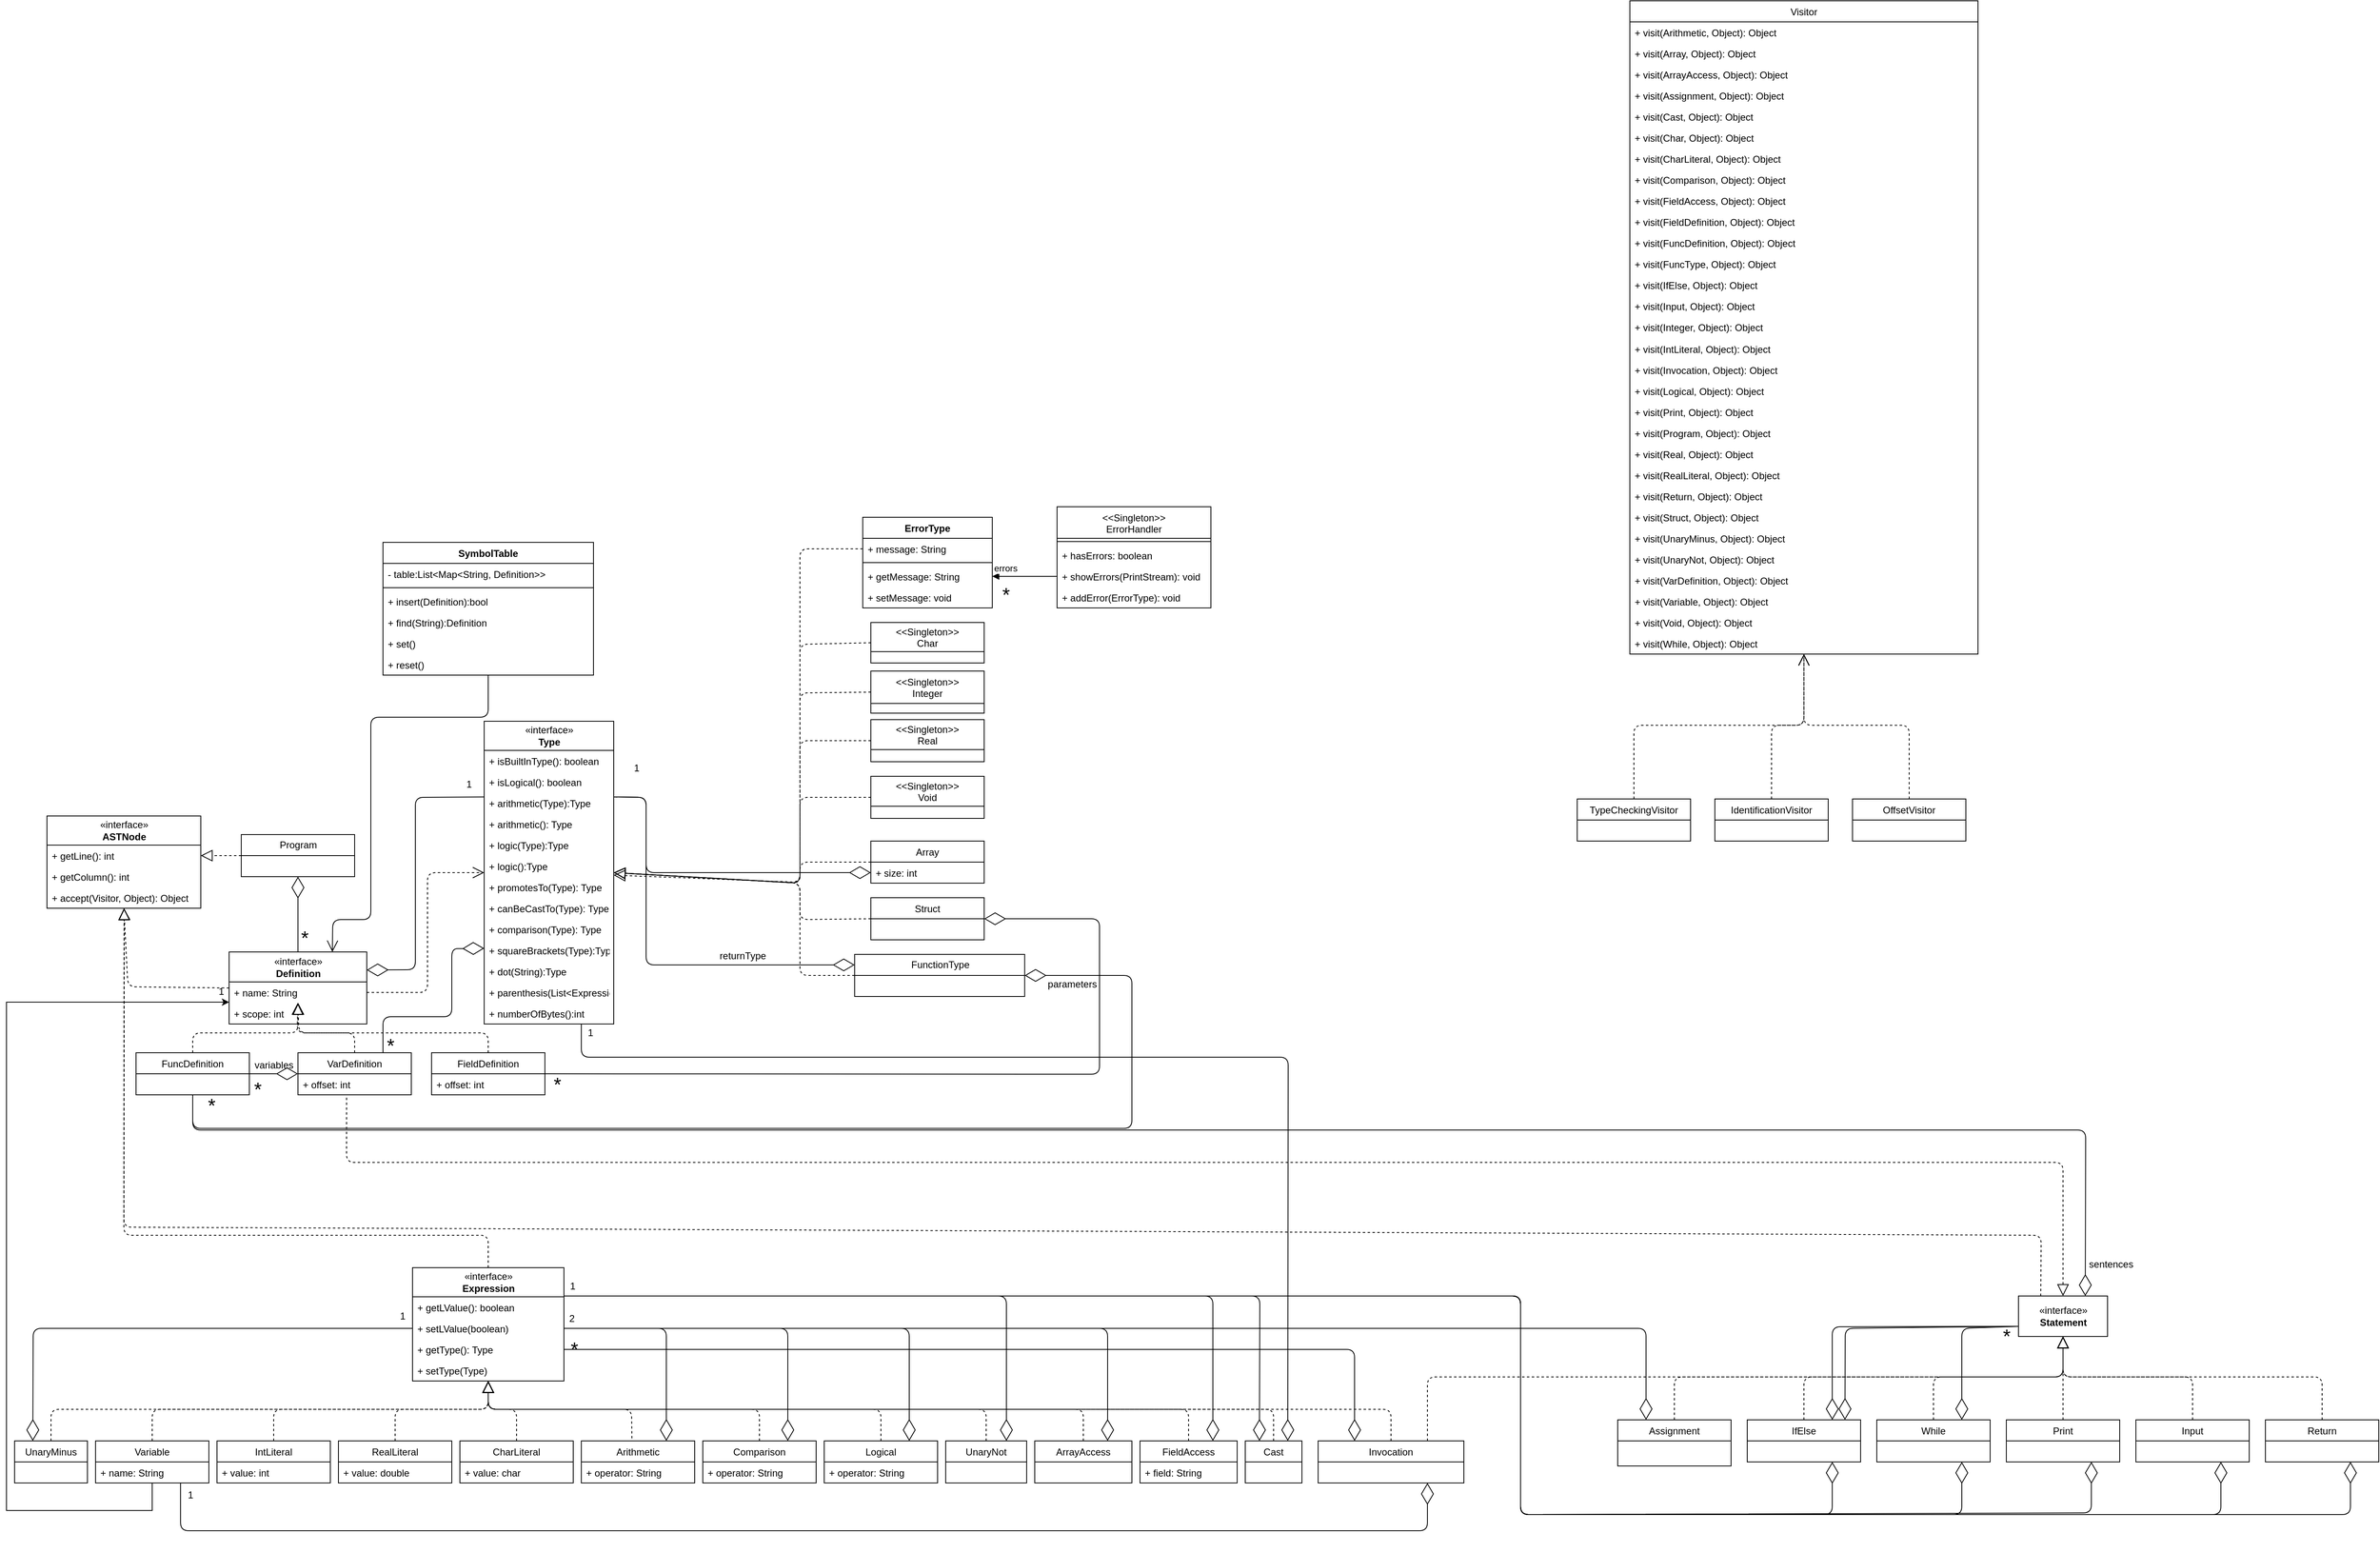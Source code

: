 <mxfile version="12.9.12" type="device"><diagram name="Page-1" id="9f46799a-70d6-7492-0946-bef42562c5a5"><mxGraphModel dx="3076" dy="1931" grid="1" gridSize="10" guides="1" tooltips="1" connect="1" arrows="1" fold="1" page="1" pageScale="1" pageWidth="1654" pageHeight="1169" background="#ffffff" math="0" shadow="0"><root><mxCell id="0"/><mxCell id="1" parent="0"/><mxCell id="LdZYqFTpJ8IgPZBK48Vj-14" value="IntLiteral" style="swimlane;fontStyle=0;childLayout=stackLayout;horizontal=1;startSize=26;fillColor=none;horizontalStack=0;resizeParent=1;resizeParentMax=0;resizeLast=0;collapsible=1;marginBottom=0;" parent="1" vertex="1"><mxGeometry x="-1380" y="1004" width="140" height="52" as="geometry"/></mxCell><mxCell id="LdZYqFTpJ8IgPZBK48Vj-39" value="+ value: int" style="text;strokeColor=none;fillColor=none;align=left;verticalAlign=top;spacingLeft=4;spacingRight=4;overflow=hidden;rotatable=0;points=[[0,0.5],[1,0.5]];portConstraint=eastwest;" parent="LdZYqFTpJ8IgPZBK48Vj-14" vertex="1"><mxGeometry y="26" width="140" height="26" as="geometry"/></mxCell><mxCell id="-a2WhWgCsr8Fc5FmFHEQ-36" style="edgeStyle=orthogonalEdgeStyle;rounded=0;orthogonalLoop=1;jettySize=auto;html=1;fontSize=24;" parent="1" source="LdZYqFTpJ8IgPZBK48Vj-26" target="LdZYqFTpJ8IgPZBK48Vj-99" edge="1"><mxGeometry relative="1" as="geometry"><Array as="points"><mxPoint x="-1460" y="1090"/><mxPoint x="-1640" y="1090"/><mxPoint x="-1640" y="462"/></Array></mxGeometry></mxCell><mxCell id="-a2WhWgCsr8Fc5FmFHEQ-37" value="&lt;font style=&quot;font-size: 12px&quot;&gt;1&lt;/font&gt;" style="text;html=1;align=center;verticalAlign=middle;resizable=0;points=[];labelBackgroundColor=#ffffff;fontSize=12;" parent="-a2WhWgCsr8Fc5FmFHEQ-36" vertex="1" connectable="0"><mxGeometry x="0.953" y="1" relative="1" as="geometry"><mxPoint x="15.86" y="-12.53" as="offset"/></mxGeometry></mxCell><mxCell id="LdZYqFTpJ8IgPZBK48Vj-26" value="Variable" style="swimlane;fontStyle=0;childLayout=stackLayout;horizontal=1;startSize=26;fillColor=none;horizontalStack=0;resizeParent=1;resizeParentMax=0;resizeLast=0;collapsible=1;marginBottom=0;" parent="1" vertex="1"><mxGeometry x="-1530" y="1004" width="140" height="52" as="geometry"/></mxCell><mxCell id="LdZYqFTpJ8IgPZBK48Vj-38" value="+ name: String" style="text;strokeColor=none;fillColor=none;align=left;verticalAlign=top;spacingLeft=4;spacingRight=4;overflow=hidden;rotatable=0;points=[[0,0.5],[1,0.5]];portConstraint=eastwest;" parent="LdZYqFTpJ8IgPZBK48Vj-26" vertex="1"><mxGeometry y="26" width="140" height="26" as="geometry"/></mxCell><mxCell id="LdZYqFTpJ8IgPZBK48Vj-40" value="Arithmetic" style="swimlane;fontStyle=0;childLayout=stackLayout;horizontal=1;startSize=26;fillColor=none;horizontalStack=0;resizeParent=1;resizeParentMax=0;resizeLast=0;collapsible=1;marginBottom=0;" parent="1" vertex="1"><mxGeometry x="-930" y="1004" width="140" height="52" as="geometry"/></mxCell><mxCell id="LdZYqFTpJ8IgPZBK48Vj-41" value="+ operator: String" style="text;strokeColor=none;fillColor=none;align=left;verticalAlign=top;spacingLeft=4;spacingRight=4;overflow=hidden;rotatable=0;points=[[0,0.5],[1,0.5]];portConstraint=eastwest;" parent="LdZYqFTpJ8IgPZBK48Vj-40" vertex="1"><mxGeometry y="26" width="140" height="26" as="geometry"/></mxCell><mxCell id="LdZYqFTpJ8IgPZBK48Vj-44" value="UnaryMinus" style="swimlane;fontStyle=0;childLayout=stackLayout;horizontal=1;startSize=26;fillColor=none;horizontalStack=0;resizeParent=1;resizeParentMax=0;resizeLast=0;collapsible=1;marginBottom=0;" parent="1" vertex="1"><mxGeometry x="-1630" y="1004" width="90" height="52" as="geometry"/></mxCell><mxCell id="LdZYqFTpJ8IgPZBK48Vj-51" value="" style="endArrow=diamondThin;endFill=0;endSize=24;html=1;entryX=0.25;entryY=0;entryDx=0;entryDy=0;exitX=0;exitY=0.5;exitDx=0;exitDy=0;" parent="1" source="pcNsEcgM5LUNJxeLO8ci-68" target="LdZYqFTpJ8IgPZBK48Vj-44" edge="1"><mxGeometry width="160" relative="1" as="geometry"><mxPoint x="-1410" y="1075" as="sourcePoint"/><mxPoint x="-1250" y="1075" as="targetPoint"/><Array as="points"><mxPoint x="-1607" y="865"/></Array></mxGeometry></mxCell><mxCell id="LdZYqFTpJ8IgPZBK48Vj-53" value="1" style="text;html=1;align=center;verticalAlign=middle;resizable=0;points=[];labelBackgroundColor=#ffffff;" parent="LdZYqFTpJ8IgPZBK48Vj-51" vertex="1" connectable="0"><mxGeometry x="-0.935" y="-1" relative="1" as="geometry"><mxPoint x="6.67" y="-14" as="offset"/></mxGeometry></mxCell><mxCell id="LdZYqFTpJ8IgPZBK48Vj-55" value="" style="endArrow=block;dashed=1;endFill=0;endSize=12;html=1;exitX=0.446;exitY=-0.061;exitDx=0;exitDy=0;exitPerimeter=0;" parent="1" source="LdZYqFTpJ8IgPZBK48Vj-40" target="pcNsEcgM5LUNJxeLO8ci-70" edge="1"><mxGeometry width="160" relative="1" as="geometry"><mxPoint x="-910" y="925" as="sourcePoint"/><mxPoint x="-1050" y="905" as="targetPoint"/><Array as="points"><mxPoint x="-868" y="965"/><mxPoint x="-1045" y="965"/></Array></mxGeometry></mxCell><mxCell id="LdZYqFTpJ8IgPZBK48Vj-56" value="" style="endArrow=block;dashed=1;endFill=0;endSize=12;html=1;exitX=0.5;exitY=0;exitDx=0;exitDy=0;" parent="1" source="LdZYqFTpJ8IgPZBK48Vj-14" target="pcNsEcgM5LUNJxeLO8ci-70" edge="1"><mxGeometry width="160" relative="1" as="geometry"><mxPoint x="-1010" y="935" as="sourcePoint"/><mxPoint x="-1050" y="905" as="targetPoint"/><Array as="points"><mxPoint x="-1310" y="965"/><mxPoint x="-1045" y="965"/></Array></mxGeometry></mxCell><mxCell id="LdZYqFTpJ8IgPZBK48Vj-57" value="" style="endArrow=block;dashed=1;endFill=0;endSize=12;html=1;exitX=0.5;exitY=0;exitDx=0;exitDy=0;" parent="1" source="LdZYqFTpJ8IgPZBK48Vj-26" target="pcNsEcgM5LUNJxeLO8ci-70" edge="1"><mxGeometry width="160" relative="1" as="geometry"><mxPoint x="-1070" y="945" as="sourcePoint"/><mxPoint x="-1050" y="905" as="targetPoint"/><Array as="points"><mxPoint x="-1460" y="965"/><mxPoint x="-1045" y="965"/></Array></mxGeometry></mxCell><mxCell id="LdZYqFTpJ8IgPZBK48Vj-58" value="" style="endArrow=block;dashed=1;endFill=0;endSize=12;html=1;exitX=0.5;exitY=0;exitDx=0;exitDy=0;" parent="1" source="LdZYqFTpJ8IgPZBK48Vj-44" target="pcNsEcgM5LUNJxeLO8ci-70" edge="1"><mxGeometry width="160" relative="1" as="geometry"><mxPoint x="-1320" y="965" as="sourcePoint"/><mxPoint x="-1160" y="965" as="targetPoint"/><Array as="points"><mxPoint x="-1585" y="965"/><mxPoint x="-1045" y="965"/></Array></mxGeometry></mxCell><mxCell id="LdZYqFTpJ8IgPZBK48Vj-59" value="" style="endArrow=diamondThin;endFill=0;endSize=24;html=1;exitX=1;exitY=0.5;exitDx=0;exitDy=0;entryX=0.75;entryY=0;entryDx=0;entryDy=0;" parent="1" source="pcNsEcgM5LUNJxeLO8ci-68" target="LdZYqFTpJ8IgPZBK48Vj-40" edge="1"><mxGeometry width="160" relative="1" as="geometry"><mxPoint x="-1460" y="1075" as="sourcePoint"/><mxPoint x="-670" y="1075" as="targetPoint"/><Array as="points"><mxPoint x="-825" y="865"/></Array></mxGeometry></mxCell><mxCell id="LdZYqFTpJ8IgPZBK48Vj-60" value="2" style="text;html=1;align=center;verticalAlign=middle;resizable=0;points=[];labelBackgroundColor=#ffffff;" parent="LdZYqFTpJ8IgPZBK48Vj-59" vertex="1" connectable="0"><mxGeometry x="-0.912" y="-2" relative="1" as="geometry"><mxPoint x="-2.49" y="-14.54" as="offset"/></mxGeometry></mxCell><mxCell id="LdZYqFTpJ8IgPZBK48Vj-61" value="«interface»&lt;br&gt;&lt;b&gt;Statement&lt;/b&gt;" style="html=1;" parent="1" vertex="1"><mxGeometry x="845" y="825" width="110" height="50" as="geometry"/></mxCell><mxCell id="LdZYqFTpJ8IgPZBK48Vj-63" value="Assignment" style="swimlane;fontStyle=0;childLayout=stackLayout;horizontal=1;startSize=26;fillColor=none;horizontalStack=0;resizeParent=1;resizeParentMax=0;resizeLast=0;collapsible=1;marginBottom=0;" parent="1" vertex="1"><mxGeometry x="350" y="978" width="140" height="57" as="geometry"/></mxCell><mxCell id="LdZYqFTpJ8IgPZBK48Vj-67" value="" style="endArrow=block;dashed=1;endFill=0;endSize=12;html=1;exitX=0.5;exitY=0;exitDx=0;exitDy=0;entryX=0.5;entryY=1;entryDx=0;entryDy=0;" parent="1" source="LdZYqFTpJ8IgPZBK48Vj-63" target="LdZYqFTpJ8IgPZBK48Vj-61" edge="1"><mxGeometry width="160" relative="1" as="geometry"><mxPoint x="512.44" y="1120.918" as="sourcePoint"/><mxPoint x="255.0" y="1025.09" as="targetPoint"/><Array as="points"><mxPoint x="420" y="925"/><mxPoint x="900" y="925"/></Array></mxGeometry></mxCell><mxCell id="LdZYqFTpJ8IgPZBK48Vj-68" value="" style="endArrow=diamondThin;endFill=0;endSize=24;html=1;exitX=1;exitY=0.5;exitDx=0;exitDy=0;entryX=0.25;entryY=0;entryDx=0;entryDy=0;" parent="1" source="pcNsEcgM5LUNJxeLO8ci-68" target="LdZYqFTpJ8IgPZBK48Vj-63" edge="1"><mxGeometry width="160" relative="1" as="geometry"><mxPoint x="-945.0" y="837" as="sourcePoint"/><mxPoint x="-665" y="987" as="targetPoint"/><Array as="points"><mxPoint x="385" y="865"/></Array></mxGeometry></mxCell><mxCell id="LdZYqFTpJ8IgPZBK48Vj-70" value="«interface»&lt;br&gt;&lt;b&gt;ASTNode&lt;/b&gt;" style="swimlane;fontStyle=0;childLayout=stackLayout;horizontal=1;startSize=36;fillColor=none;horizontalStack=0;resizeParent=1;resizeParentMax=0;resizeLast=0;collapsible=1;marginBottom=0;html=1;" parent="1" vertex="1"><mxGeometry x="-1590" y="232" width="190" height="114" as="geometry"/></mxCell><mxCell id="LdZYqFTpJ8IgPZBK48Vj-71" value="+ getLine(): int" style="text;strokeColor=none;fillColor=none;align=left;verticalAlign=top;spacingLeft=4;spacingRight=4;overflow=hidden;rotatable=0;points=[[0,0.5],[1,0.5]];portConstraint=eastwest;" parent="LdZYqFTpJ8IgPZBK48Vj-70" vertex="1"><mxGeometry y="36" width="190" height="26" as="geometry"/></mxCell><mxCell id="LdZYqFTpJ8IgPZBK48Vj-72" value="+ getColumn(): int" style="text;strokeColor=none;fillColor=none;align=left;verticalAlign=top;spacingLeft=4;spacingRight=4;overflow=hidden;rotatable=0;points=[[0,0.5],[1,0.5]];portConstraint=eastwest;" parent="LdZYqFTpJ8IgPZBK48Vj-70" vertex="1"><mxGeometry y="62" width="190" height="26" as="geometry"/></mxCell><mxCell id="pcNsEcgM5LUNJxeLO8ci-1" value="+ accept(Visitor, Object): Object" style="text;strokeColor=none;fillColor=none;align=left;verticalAlign=top;spacingLeft=4;spacingRight=4;overflow=hidden;rotatable=0;points=[[0,0.5],[1,0.5]];portConstraint=eastwest;" parent="LdZYqFTpJ8IgPZBK48Vj-70" vertex="1"><mxGeometry y="88" width="190" height="26" as="geometry"/></mxCell><mxCell id="LdZYqFTpJ8IgPZBK48Vj-78" value="VarDefinition" style="swimlane;fontStyle=0;childLayout=stackLayout;horizontal=1;startSize=26;fillColor=none;horizontalStack=0;resizeParent=1;resizeParentMax=0;resizeLast=0;collapsible=1;marginBottom=0;" parent="1" vertex="1"><mxGeometry x="-1280" y="524.5" width="140" height="52" as="geometry"/></mxCell><mxCell id="LdZYqFTpJ8IgPZBK48Vj-114" value="+ offset: int" style="text;strokeColor=none;fillColor=none;align=left;verticalAlign=top;spacingLeft=4;spacingRight=4;overflow=hidden;rotatable=0;points=[[0,0.5],[1,0.5]];portConstraint=eastwest;" parent="LdZYqFTpJ8IgPZBK48Vj-78" vertex="1"><mxGeometry y="26" width="140" height="26" as="geometry"/></mxCell><mxCell id="LdZYqFTpJ8IgPZBK48Vj-82" value="FuncDefinition" style="swimlane;fontStyle=0;childLayout=stackLayout;horizontal=1;startSize=26;fillColor=none;horizontalStack=0;resizeParent=1;resizeParentMax=0;resizeLast=0;collapsible=1;marginBottom=0;" parent="1" vertex="1"><mxGeometry x="-1480" y="524.5" width="140" height="52" as="geometry"/></mxCell><mxCell id="LdZYqFTpJ8IgPZBK48Vj-86" value="«interface»&lt;br&gt;&lt;b&gt;Definition&lt;/b&gt;" style="swimlane;fontStyle=0;childLayout=stackLayout;horizontal=1;startSize=37;fillColor=none;horizontalStack=0;resizeParent=1;resizeParentMax=0;resizeLast=0;collapsible=1;marginBottom=0;html=1;" parent="1" vertex="1"><mxGeometry x="-1365" y="400" width="170" height="89" as="geometry"/></mxCell><mxCell id="LdZYqFTpJ8IgPZBK48Vj-99" value="+ name: String" style="text;strokeColor=none;fillColor=none;align=left;verticalAlign=top;spacingLeft=4;spacingRight=4;overflow=hidden;rotatable=0;points=[[0,0.5],[1,0.5]];portConstraint=eastwest;" parent="LdZYqFTpJ8IgPZBK48Vj-86" vertex="1"><mxGeometry y="37" width="170" height="26" as="geometry"/></mxCell><mxCell id="pcNsEcgM5LUNJxeLO8ci-51" value="+ scope: int" style="text;strokeColor=none;fillColor=none;align=left;verticalAlign=top;spacingLeft=4;spacingRight=4;overflow=hidden;rotatable=0;points=[[0,0.5],[1,0.5]];portConstraint=eastwest;" parent="LdZYqFTpJ8IgPZBK48Vj-86" vertex="1"><mxGeometry y="63" width="170" height="26" as="geometry"/></mxCell><mxCell id="LdZYqFTpJ8IgPZBK48Vj-94" value="FunctionType" style="swimlane;fontStyle=0;childLayout=stackLayout;horizontal=1;startSize=26;fillColor=none;horizontalStack=0;resizeParent=1;resizeParentMax=0;resizeLast=0;collapsible=1;marginBottom=0;html=1;" parent="1" vertex="1"><mxGeometry x="-592.43" y="403" width="210" height="52" as="geometry"/></mxCell><mxCell id="LdZYqFTpJ8IgPZBK48Vj-100" value="Program" style="swimlane;fontStyle=0;childLayout=stackLayout;horizontal=1;startSize=26;fillColor=none;horizontalStack=0;resizeParent=1;resizeParentMax=0;resizeLast=0;collapsible=1;marginBottom=0;html=1;" parent="1" vertex="1"><mxGeometry x="-1350" y="255" width="140" height="52" as="geometry"/></mxCell><mxCell id="LdZYqFTpJ8IgPZBK48Vj-112" value="" style="endArrow=block;dashed=1;endFill=0;endSize=12;html=1;exitX=0.5;exitY=0;exitDx=0;exitDy=0;" parent="1" source="LdZYqFTpJ8IgPZBK48Vj-78" target="LdZYqFTpJ8IgPZBK48Vj-99" edge="1"><mxGeometry width="160" relative="1" as="geometry"><mxPoint x="-1035" y="538" as="sourcePoint"/><mxPoint x="-1080" y="470" as="targetPoint"/><Array as="points"><mxPoint x="-1210" y="500"/><mxPoint x="-1279" y="500"/></Array></mxGeometry></mxCell><mxCell id="LdZYqFTpJ8IgPZBK48Vj-113" value="" style="endArrow=block;dashed=1;endFill=0;endSize=12;html=1;exitX=0.5;exitY=0;exitDx=0;exitDy=0;" parent="1" source="LdZYqFTpJ8IgPZBK48Vj-82" target="LdZYqFTpJ8IgPZBK48Vj-99" edge="1"><mxGeometry width="160" relative="1" as="geometry"><mxPoint x="-1045" y="542.5" as="sourcePoint"/><mxPoint x="-1280" y="478" as="targetPoint"/><Array as="points"><mxPoint x="-1410" y="500"/><mxPoint x="-1280" y="500"/></Array></mxGeometry></mxCell><mxCell id="LdZYqFTpJ8IgPZBK48Vj-118" value="" style="endArrow=block;dashed=1;endFill=0;endSize=12;html=1;exitX=0;exitY=0.5;exitDx=0;exitDy=0;entryX=1;entryY=0.5;entryDx=0;entryDy=0;" parent="1" source="LdZYqFTpJ8IgPZBK48Vj-100" target="LdZYqFTpJ8IgPZBK48Vj-71" edge="1"><mxGeometry width="160" relative="1" as="geometry"><mxPoint x="-1510" y="446.49" as="sourcePoint"/><mxPoint x="-1420" y="400" as="targetPoint"/></mxGeometry></mxCell><mxCell id="LdZYqFTpJ8IgPZBK48Vj-119" value="" style="endArrow=diamondThin;endFill=0;endSize=24;html=1;entryX=0.5;entryY=1;entryDx=0;entryDy=0;exitX=0.5;exitY=0;exitDx=0;exitDy=0;" parent="1" source="LdZYqFTpJ8IgPZBK48Vj-86" target="LdZYqFTpJ8IgPZBK48Vj-100" edge="1"><mxGeometry width="160" relative="1" as="geometry"><mxPoint x="-770" y="310" as="sourcePoint"/><mxPoint x="-1080" y="460" as="targetPoint"/><Array as="points"/></mxGeometry></mxCell><mxCell id="LdZYqFTpJ8IgPZBK48Vj-120" value="*" style="text;html=1;align=center;verticalAlign=middle;resizable=0;points=[];labelBackgroundColor=none;fontSize=24;" parent="LdZYqFTpJ8IgPZBK48Vj-119" vertex="1" connectable="0"><mxGeometry x="-0.935" y="-1" relative="1" as="geometry"><mxPoint x="6.67" y="-14" as="offset"/></mxGeometry></mxCell><mxCell id="LdZYqFTpJ8IgPZBK48Vj-122" value="" style="endArrow=open;endSize=12;dashed=1;html=1;fontSize=24;exitX=1;exitY=0.5;exitDx=0;exitDy=0;entryX=0;entryY=0.5;entryDx=0;entryDy=0;" parent="1" source="LdZYqFTpJ8IgPZBK48Vj-99" target="LdZYqFTpJ8IgPZBK48Vj-91" edge="1"><mxGeometry x="0.125" y="-20" width="160" relative="1" as="geometry"><mxPoint x="-1140" y="350" as="sourcePoint"/><mxPoint x="-980" y="350" as="targetPoint"/><mxPoint as="offset"/><Array as="points"><mxPoint x="-1120" y="450"/><mxPoint x="-1120" y="302"/></Array></mxGeometry></mxCell><mxCell id="LdZYqFTpJ8IgPZBK48Vj-123" value="" style="endArrow=block;dashed=1;endFill=0;endSize=12;html=1;exitX=0.5;exitY=0;exitDx=0;exitDy=0;entryX=0.502;entryY=0.997;entryDx=0;entryDy=0;entryPerimeter=0;" parent="1" source="pcNsEcgM5LUNJxeLO8ci-66" target="pcNsEcgM5LUNJxeLO8ci-1" edge="1"><mxGeometry width="160" relative="1" as="geometry"><mxPoint x="-1440" y="460" as="sourcePoint"/><mxPoint x="-1480" y="370" as="targetPoint"/><Array as="points"><mxPoint x="-1045" y="750"/><mxPoint x="-1495" y="750"/></Array></mxGeometry></mxCell><mxCell id="LdZYqFTpJ8IgPZBK48Vj-127" value="" style="endArrow=block;dashed=1;endFill=0;endSize=12;html=1;exitX=0.429;exitY=1.135;exitDx=0;exitDy=0;entryX=0.5;entryY=0;entryDx=0;entryDy=0;exitPerimeter=0;" parent="1" source="LdZYqFTpJ8IgPZBK48Vj-114" target="LdZYqFTpJ8IgPZBK48Vj-61" edge="1"><mxGeometry width="160" relative="1" as="geometry"><mxPoint x="-905" y="699" as="sourcePoint"/><mxPoint x="-980" y="600" as="targetPoint"/><Array as="points"><mxPoint x="-1220" y="660"/><mxPoint x="900" y="660"/></Array></mxGeometry></mxCell><mxCell id="-a2WhWgCsr8Fc5FmFHEQ-1" value="" style="endArrow=block;dashed=1;endFill=0;endSize=12;html=1;exitX=0;exitY=0.5;exitDx=0;exitDy=0;entryX=0.5;entryY=1;entryDx=0;entryDy=0;" parent="1" source="LdZYqFTpJ8IgPZBK48Vj-86" target="LdZYqFTpJ8IgPZBK48Vj-70" edge="1"><mxGeometry width="160" relative="1" as="geometry"><mxPoint x="-1400" y="411.5" as="sourcePoint"/><mxPoint x="-1500" y="370" as="targetPoint"/><Array as="points"><mxPoint x="-1490" y="443"/></Array></mxGeometry></mxCell><mxCell id="-a2WhWgCsr8Fc5FmFHEQ-2" value="FieldDefinition" style="swimlane;fontStyle=0;childLayout=stackLayout;horizontal=1;startSize=26;fillColor=none;horizontalStack=0;resizeParent=1;resizeParentMax=0;resizeLast=0;collapsible=1;marginBottom=0;" parent="1" vertex="1"><mxGeometry x="-1115" y="524.5" width="140" height="52" as="geometry"/></mxCell><mxCell id="-a2WhWgCsr8Fc5FmFHEQ-3" value="+ offset: int" style="text;strokeColor=none;fillColor=none;align=left;verticalAlign=top;spacingLeft=4;spacingRight=4;overflow=hidden;rotatable=0;points=[[0,0.5],[1,0.5]];portConstraint=eastwest;" parent="-a2WhWgCsr8Fc5FmFHEQ-2" vertex="1"><mxGeometry y="26" width="140" height="26" as="geometry"/></mxCell><mxCell id="-a2WhWgCsr8Fc5FmFHEQ-4" value="" style="endArrow=block;dashed=1;endFill=0;endSize=12;html=1;exitX=0.5;exitY=0;exitDx=0;exitDy=0;" parent="1" source="-a2WhWgCsr8Fc5FmFHEQ-2" target="LdZYqFTpJ8IgPZBK48Vj-99" edge="1"><mxGeometry width="160" relative="1" as="geometry"><mxPoint x="-1100" y="520" as="sourcePoint"/><mxPoint x="-1169.02" y="474.498" as="targetPoint"/><Array as="points"><mxPoint x="-1045" y="500"/><mxPoint x="-1281" y="500"/></Array></mxGeometry></mxCell><mxCell id="-a2WhWgCsr8Fc5FmFHEQ-5" value="" style="endArrow=block;dashed=1;endFill=0;endSize=12;html=1;exitX=0.25;exitY=0;exitDx=0;exitDy=0;entryX=0.502;entryY=1.012;entryDx=0;entryDy=0;entryPerimeter=0;" parent="1" source="LdZYqFTpJ8IgPZBK48Vj-61" target="pcNsEcgM5LUNJxeLO8ci-1" edge="1"><mxGeometry width="160" relative="1" as="geometry"><mxPoint x="-430" y="760" as="sourcePoint"/><mxPoint x="-1480" y="359.806" as="targetPoint"/><Array as="points"><mxPoint x="873" y="750"/><mxPoint x="-1495" y="740"/></Array></mxGeometry></mxCell><mxCell id="-a2WhWgCsr8Fc5FmFHEQ-6" value="&lt;&lt;Singleton&gt;&gt;&#10;Char" style="swimlane;fontStyle=0;childLayout=stackLayout;horizontal=1;startSize=36;fillColor=none;horizontalStack=0;resizeParent=1;resizeParentMax=0;resizeLast=0;collapsible=1;marginBottom=0;" parent="1" vertex="1"><mxGeometry x="-572.43" y="-7" width="140" height="50" as="geometry"/></mxCell><mxCell id="-a2WhWgCsr8Fc5FmFHEQ-10" value="&lt;&lt;Singleton&gt;&gt;&#10;Integer" style="swimlane;fontStyle=0;childLayout=stackLayout;horizontal=1;startSize=40;fillColor=none;horizontalStack=0;resizeParent=1;resizeParentMax=0;resizeLast=0;collapsible=1;marginBottom=0;" parent="1" vertex="1"><mxGeometry x="-572.43" y="53" width="140" height="52" as="geometry"/></mxCell><mxCell id="-a2WhWgCsr8Fc5FmFHEQ-11" value="&lt;&lt;Singleton&gt;&gt;&#10;Real" style="swimlane;fontStyle=0;childLayout=stackLayout;horizontal=1;startSize=37;fillColor=none;horizontalStack=0;resizeParent=1;resizeParentMax=0;resizeLast=0;collapsible=1;marginBottom=0;" parent="1" vertex="1"><mxGeometry x="-572.43" y="113" width="140" height="52" as="geometry"/></mxCell><mxCell id="-a2WhWgCsr8Fc5FmFHEQ-12" value="Array" style="swimlane;fontStyle=0;childLayout=stackLayout;horizontal=1;startSize=26;fillColor=none;horizontalStack=0;resizeParent=1;resizeParentMax=0;resizeLast=0;collapsible=1;marginBottom=0;" parent="1" vertex="1"><mxGeometry x="-572.43" y="263" width="140" height="52" as="geometry"/></mxCell><mxCell id="LdZYqFTpJ8IgPZBK48Vj-96" value="+ size: int" style="text;strokeColor=none;fillColor=none;align=left;verticalAlign=top;spacingLeft=4;spacingRight=4;overflow=hidden;rotatable=0;points=[[0,0.5],[1,0.5]];portConstraint=eastwest;" parent="-a2WhWgCsr8Fc5FmFHEQ-12" vertex="1"><mxGeometry y="26" width="140" height="26" as="geometry"/></mxCell><mxCell id="-a2WhWgCsr8Fc5FmFHEQ-13" value="&lt;&lt;Singleton&gt;&gt;&#10;Void" style="swimlane;fontStyle=0;childLayout=stackLayout;horizontal=1;startSize=37;fillColor=none;horizontalStack=0;resizeParent=1;resizeParentMax=0;resizeLast=0;collapsible=1;marginBottom=0;" parent="1" vertex="1"><mxGeometry x="-572.43" y="183" width="140" height="52" as="geometry"/></mxCell><mxCell id="-a2WhWgCsr8Fc5FmFHEQ-14" value="" style="endArrow=diamondThin;endFill=0;endSize=24;html=1;exitX=1;exitY=0.25;exitDx=0;exitDy=0;entryX=0;entryY=0.5;entryDx=0;entryDy=0;" parent="1" source="LdZYqFTpJ8IgPZBK48Vj-91" target="LdZYqFTpJ8IgPZBK48Vj-96" edge="1"><mxGeometry width="160" relative="1" as="geometry"><mxPoint x="-670" y="430" as="sourcePoint"/><mxPoint x="-160" y="592.5" as="targetPoint"/><Array as="points"><mxPoint x="-850" y="209"/><mxPoint x="-850" y="302"/></Array></mxGeometry></mxCell><mxCell id="-a2WhWgCsr8Fc5FmFHEQ-15" value="1" style="text;html=1;align=center;verticalAlign=middle;resizable=0;points=[];labelBackgroundColor=#ffffff;" parent="-a2WhWgCsr8Fc5FmFHEQ-14" vertex="1" connectable="0"><mxGeometry x="-0.912" y="-2" relative="1" as="geometry"><mxPoint x="9.48" y="-38.28" as="offset"/></mxGeometry></mxCell><mxCell id="-a2WhWgCsr8Fc5FmFHEQ-16" value="" style="endArrow=diamondThin;endFill=0;endSize=24;html=1;exitX=1;exitY=0.25;exitDx=0;exitDy=0;entryX=0;entryY=0.25;entryDx=0;entryDy=0;" parent="1" source="LdZYqFTpJ8IgPZBK48Vj-91" target="LdZYqFTpJ8IgPZBK48Vj-94" edge="1"><mxGeometry width="160" relative="1" as="geometry"><mxPoint x="-900" y="464.5" as="sourcePoint"/><mxPoint x="-740" y="330.0" as="targetPoint"/><Array as="points"><mxPoint x="-850" y="209"/><mxPoint x="-850" y="416"/></Array></mxGeometry></mxCell><mxCell id="F97pG6Oj2aSMplQnEj9i-15" value="returnType" style="text;html=1;align=center;verticalAlign=middle;resizable=0;points=[];labelBackgroundColor=none;fontSize=12;" parent="-a2WhWgCsr8Fc5FmFHEQ-16" vertex="1" connectable="0"><mxGeometry x="0.379" y="-2" relative="1" as="geometry"><mxPoint x="18" y="-13.5" as="offset"/></mxGeometry></mxCell><mxCell id="-a2WhWgCsr8Fc5FmFHEQ-18" value="Struct" style="swimlane;fontStyle=0;childLayout=stackLayout;horizontal=1;startSize=26;fillColor=none;horizontalStack=0;resizeParent=1;resizeParentMax=0;resizeLast=0;collapsible=1;marginBottom=0;" parent="1" vertex="1"><mxGeometry x="-572.43" y="333" width="140" height="52" as="geometry"/></mxCell><mxCell id="-a2WhWgCsr8Fc5FmFHEQ-19" value="" style="endArrow=diamondThin;endFill=0;endSize=24;html=1;exitX=1;exitY=0.5;exitDx=0;exitDy=0;entryX=1;entryY=0.5;entryDx=0;entryDy=0;" parent="1" source="-a2WhWgCsr8Fc5FmFHEQ-2" target="-a2WhWgCsr8Fc5FmFHEQ-18" edge="1"><mxGeometry width="160" relative="1" as="geometry"><mxPoint x="-550" y="411" as="sourcePoint"/><mxPoint x="-390" y="276.5" as="targetPoint"/><Array as="points"><mxPoint x="-290" y="551"/><mxPoint x="-290" y="359"/></Array></mxGeometry></mxCell><mxCell id="-a2WhWgCsr8Fc5FmFHEQ-20" value="&lt;font style=&quot;font-size: 24px&quot;&gt;*&lt;/font&gt;" style="text;html=1;align=center;verticalAlign=middle;resizable=0;points=[];labelBackgroundColor=none;" parent="-a2WhWgCsr8Fc5FmFHEQ-19" vertex="1" connectable="0"><mxGeometry x="-0.912" y="-2" relative="1" as="geometry"><mxPoint x="-30" y="10.97" as="offset"/></mxGeometry></mxCell><mxCell id="-a2WhWgCsr8Fc5FmFHEQ-21" value="" style="endArrow=diamondThin;endFill=0;endSize=24;html=1;entryX=1;entryY=0.5;entryDx=0;entryDy=0;exitX=0.5;exitY=1;exitDx=0;exitDy=0;" parent="1" source="LdZYqFTpJ8IgPZBK48Vj-82" target="LdZYqFTpJ8IgPZBK48Vj-94" edge="1"><mxGeometry width="160" relative="1" as="geometry"><mxPoint x="-1180" y="618" as="sourcePoint"/><mxPoint x="-585" y="483" as="targetPoint"/><Array as="points"><mxPoint x="-1410" y="618"/><mxPoint x="-250" y="618"/><mxPoint x="-250" y="429"/></Array></mxGeometry></mxCell><mxCell id="-a2WhWgCsr8Fc5FmFHEQ-22" value="*" style="text;html=1;align=center;verticalAlign=middle;resizable=0;points=[];labelBackgroundColor=none;fontSize=24;" parent="-a2WhWgCsr8Fc5FmFHEQ-21" vertex="1" connectable="0"><mxGeometry x="-0.912" y="-2" relative="1" as="geometry"><mxPoint x="-2.99" y="-30" as="offset"/></mxGeometry></mxCell><mxCell id="F97pG6Oj2aSMplQnEj9i-16" value="parameters" style="text;html=1;align=center;verticalAlign=middle;resizable=0;points=[];labelBackgroundColor=none;fontSize=12;" parent="-a2WhWgCsr8Fc5FmFHEQ-21" vertex="1" connectable="0"><mxGeometry x="0.895" y="-3" relative="1" as="geometry"><mxPoint x="-21.58" y="14" as="offset"/></mxGeometry></mxCell><mxCell id="-a2WhWgCsr8Fc5FmFHEQ-25" value="" style="endArrow=block;dashed=1;endFill=0;endSize=12;html=1;fontSize=24;exitX=0;exitY=0.5;exitDx=0;exitDy=0;entryX=1;entryY=0.5;entryDx=0;entryDy=0;" parent="1" source="-a2WhWgCsr8Fc5FmFHEQ-6" target="LdZYqFTpJ8IgPZBK48Vj-91" edge="1"><mxGeometry width="160" relative="1" as="geometry"><mxPoint x="-1000" y="270" as="sourcePoint"/><mxPoint x="-840" y="270" as="targetPoint"/><Array as="points"><mxPoint x="-660" y="20"/><mxPoint x="-660" y="315"/></Array></mxGeometry></mxCell><mxCell id="-a2WhWgCsr8Fc5FmFHEQ-26" value="" style="endArrow=block;dashed=1;endFill=0;endSize=12;html=1;fontSize=24;exitX=0;exitY=0.5;exitDx=0;exitDy=0;entryX=1;entryY=0.5;entryDx=0;entryDy=0;" parent="1" source="-a2WhWgCsr8Fc5FmFHEQ-10" target="LdZYqFTpJ8IgPZBK48Vj-91" edge="1"><mxGeometry width="160" relative="1" as="geometry"><mxPoint x="-790" y="167.5" as="sourcePoint"/><mxPoint x="-950" y="512" as="targetPoint"/><Array as="points"><mxPoint x="-660" y="80"/><mxPoint x="-660" y="315"/></Array></mxGeometry></mxCell><mxCell id="-a2WhWgCsr8Fc5FmFHEQ-27" value="" style="endArrow=block;dashed=1;endFill=0;endSize=12;html=1;fontSize=24;exitX=0;exitY=0.5;exitDx=0;exitDy=0;entryX=1;entryY=0.5;entryDx=0;entryDy=0;" parent="1" source="-a2WhWgCsr8Fc5FmFHEQ-13" target="LdZYqFTpJ8IgPZBK48Vj-91" edge="1"><mxGeometry width="160" relative="1" as="geometry"><mxPoint x="-780" y="350" as="sourcePoint"/><mxPoint x="-940" y="694.5" as="targetPoint"/><Array as="points"><mxPoint x="-660" y="209"/><mxPoint x="-660" y="315"/></Array></mxGeometry></mxCell><mxCell id="-a2WhWgCsr8Fc5FmFHEQ-28" value="" style="endArrow=block;dashed=1;endFill=0;endSize=12;html=1;fontSize=24;exitX=0;exitY=0.5;exitDx=0;exitDy=0;" parent="1" source="-a2WhWgCsr8Fc5FmFHEQ-11" target="LdZYqFTpJ8IgPZBK48Vj-91" edge="1"><mxGeometry width="160" relative="1" as="geometry"><mxPoint x="-780" y="232" as="sourcePoint"/><mxPoint x="-840" y="340" as="targetPoint"/><Array as="points"><mxPoint x="-660" y="139"/><mxPoint x="-660" y="314"/></Array></mxGeometry></mxCell><mxCell id="-a2WhWgCsr8Fc5FmFHEQ-29" value="" style="endArrow=block;dashed=1;endFill=0;endSize=12;html=1;fontSize=24;exitX=0;exitY=0.5;exitDx=0;exitDy=0;entryX=1;entryY=0.5;entryDx=0;entryDy=0;" parent="1" source="-a2WhWgCsr8Fc5FmFHEQ-12" target="LdZYqFTpJ8IgPZBK48Vj-91" edge="1"><mxGeometry width="160" relative="1" as="geometry"><mxPoint x="-800" y="280" as="sourcePoint"/><mxPoint x="-960" y="504" as="targetPoint"/><Array as="points"><mxPoint x="-660" y="289"/><mxPoint x="-660" y="315"/></Array></mxGeometry></mxCell><mxCell id="-a2WhWgCsr8Fc5FmFHEQ-30" value="" style="endArrow=block;dashed=1;endFill=0;endSize=12;html=1;fontSize=24;exitX=0;exitY=0.5;exitDx=0;exitDy=0;entryX=1;entryY=0.5;entryDx=0;entryDy=0;" parent="1" source="-a2WhWgCsr8Fc5FmFHEQ-18" target="LdZYqFTpJ8IgPZBK48Vj-91" edge="1"><mxGeometry width="160" relative="1" as="geometry"><mxPoint x="-790" y="417" as="sourcePoint"/><mxPoint x="-950" y="512" as="targetPoint"/><Array as="points"><mxPoint x="-660" y="360"/><mxPoint x="-660" y="315"/></Array></mxGeometry></mxCell><mxCell id="-a2WhWgCsr8Fc5FmFHEQ-31" value="" style="endArrow=block;dashed=1;endFill=0;endSize=12;html=1;fontSize=24;exitX=0;exitY=0.5;exitDx=0;exitDy=0;entryX=1;entryY=0.5;entryDx=0;entryDy=0;" parent="1" source="LdZYqFTpJ8IgPZBK48Vj-94" target="LdZYqFTpJ8IgPZBK48Vj-91" edge="1"><mxGeometry width="160" relative="1" as="geometry"><mxPoint x="-830" y="500" as="sourcePoint"/><mxPoint x="-990" y="535" as="targetPoint"/><Array as="points"><mxPoint x="-660" y="429"/><mxPoint x="-660" y="315"/></Array></mxGeometry></mxCell><mxCell id="-a2WhWgCsr8Fc5FmFHEQ-38" value="RealLiteral" style="swimlane;fontStyle=0;childLayout=stackLayout;horizontal=1;startSize=26;fillColor=none;horizontalStack=0;resizeParent=1;resizeParentMax=0;resizeLast=0;collapsible=1;marginBottom=0;" parent="1" vertex="1"><mxGeometry x="-1230" y="1004" width="140" height="52" as="geometry"/></mxCell><mxCell id="-a2WhWgCsr8Fc5FmFHEQ-39" value="+ value: double" style="text;strokeColor=none;fillColor=none;align=left;verticalAlign=top;spacingLeft=4;spacingRight=4;overflow=hidden;rotatable=0;points=[[0,0.5],[1,0.5]];portConstraint=eastwest;" parent="-a2WhWgCsr8Fc5FmFHEQ-38" vertex="1"><mxGeometry y="26" width="140" height="26" as="geometry"/></mxCell><mxCell id="-a2WhWgCsr8Fc5FmFHEQ-40" value="CharLiteral" style="swimlane;fontStyle=0;childLayout=stackLayout;horizontal=1;startSize=26;fillColor=none;horizontalStack=0;resizeParent=1;resizeParentMax=0;resizeLast=0;collapsible=1;marginBottom=0;" parent="1" vertex="1"><mxGeometry x="-1080" y="1004" width="140" height="52" as="geometry"/></mxCell><mxCell id="-a2WhWgCsr8Fc5FmFHEQ-41" value="+ value: char" style="text;strokeColor=none;fillColor=none;align=left;verticalAlign=top;spacingLeft=4;spacingRight=4;overflow=hidden;rotatable=0;points=[[0,0.5],[1,0.5]];portConstraint=eastwest;" parent="-a2WhWgCsr8Fc5FmFHEQ-40" vertex="1"><mxGeometry y="26" width="140" height="26" as="geometry"/></mxCell><mxCell id="-a2WhWgCsr8Fc5FmFHEQ-42" value="" style="endArrow=block;dashed=1;endFill=0;endSize=12;html=1;exitX=0.5;exitY=0;exitDx=0;exitDy=0;" parent="1" source="-a2WhWgCsr8Fc5FmFHEQ-38" target="pcNsEcgM5LUNJxeLO8ci-70" edge="1"><mxGeometry width="160" relative="1" as="geometry"><mxPoint x="-847.56" y="1010.828" as="sourcePoint"/><mxPoint x="-1030.0" y="915" as="targetPoint"/><Array as="points"><mxPoint x="-1160" y="965"/><mxPoint x="-1045" y="965"/></Array></mxGeometry></mxCell><mxCell id="-a2WhWgCsr8Fc5FmFHEQ-43" value="" style="endArrow=block;dashed=1;endFill=0;endSize=12;html=1;exitX=0.5;exitY=0;exitDx=0;exitDy=0;" parent="1" source="-a2WhWgCsr8Fc5FmFHEQ-40" target="pcNsEcgM5LUNJxeLO8ci-70" edge="1"><mxGeometry width="160" relative="1" as="geometry"><mxPoint x="-1160" y="1034" as="sourcePoint"/><mxPoint x="-1010" y="925" as="targetPoint"/><Array as="points"><mxPoint x="-1010" y="965"/><mxPoint x="-1045" y="965"/></Array></mxGeometry></mxCell><mxCell id="-a2WhWgCsr8Fc5FmFHEQ-47" value="Comparison" style="swimlane;fontStyle=0;childLayout=stackLayout;horizontal=1;startSize=26;fillColor=none;horizontalStack=0;resizeParent=1;resizeParentMax=0;resizeLast=0;collapsible=1;marginBottom=0;" parent="1" vertex="1"><mxGeometry x="-780" y="1004" width="140" height="52" as="geometry"/></mxCell><mxCell id="-a2WhWgCsr8Fc5FmFHEQ-48" value="+ operator: String" style="text;strokeColor=none;fillColor=none;align=left;verticalAlign=top;spacingLeft=4;spacingRight=4;overflow=hidden;rotatable=0;points=[[0,0.5],[1,0.5]];portConstraint=eastwest;" parent="-a2WhWgCsr8Fc5FmFHEQ-47" vertex="1"><mxGeometry y="26" width="140" height="26" as="geometry"/></mxCell><mxCell id="-a2WhWgCsr8Fc5FmFHEQ-49" value="Logical" style="swimlane;fontStyle=0;childLayout=stackLayout;horizontal=1;startSize=26;fillColor=none;horizontalStack=0;resizeParent=1;resizeParentMax=0;resizeLast=0;collapsible=1;marginBottom=0;" parent="1" vertex="1"><mxGeometry x="-630" y="1004" width="140" height="52" as="geometry"/></mxCell><mxCell id="-a2WhWgCsr8Fc5FmFHEQ-50" value="+ operator: String" style="text;strokeColor=none;fillColor=none;align=left;verticalAlign=top;spacingLeft=4;spacingRight=4;overflow=hidden;rotatable=0;points=[[0,0.5],[1,0.5]];portConstraint=eastwest;" parent="-a2WhWgCsr8Fc5FmFHEQ-49" vertex="1"><mxGeometry y="26" width="140" height="26" as="geometry"/></mxCell><mxCell id="-a2WhWgCsr8Fc5FmFHEQ-51" value="UnaryNot" style="swimlane;fontStyle=0;childLayout=stackLayout;horizontal=1;startSize=26;fillColor=none;horizontalStack=0;resizeParent=1;resizeParentMax=0;resizeLast=0;collapsible=1;marginBottom=0;" parent="1" vertex="1"><mxGeometry x="-480" y="1004" width="100" height="52" as="geometry"/></mxCell><mxCell id="-a2WhWgCsr8Fc5FmFHEQ-53" value="" style="endArrow=diamondThin;endFill=0;endSize=24;html=1;entryX=0.75;entryY=0;entryDx=0;entryDy=0;exitX=1;exitY=0.5;exitDx=0;exitDy=0;" parent="1" source="pcNsEcgM5LUNJxeLO8ci-68" target="-a2WhWgCsr8Fc5FmFHEQ-49" edge="1"><mxGeometry width="160" relative="1" as="geometry"><mxPoint x="-990" y="893" as="sourcePoint"/><mxPoint x="-630" y="1004" as="targetPoint"/><Array as="points"><mxPoint x="-525" y="865"/></Array></mxGeometry></mxCell><mxCell id="-a2WhWgCsr8Fc5FmFHEQ-55" value="" style="endArrow=diamondThin;endFill=0;endSize=24;html=1;entryX=0.75;entryY=0;entryDx=0;entryDy=0;exitX=1;exitY=0.25;exitDx=0;exitDy=0;" parent="1" source="pcNsEcgM5LUNJxeLO8ci-66" target="-a2WhWgCsr8Fc5FmFHEQ-51" edge="1"><mxGeometry width="160" relative="1" as="geometry"><mxPoint x="-850" y="885" as="sourcePoint"/><mxPoint x="-420" y="996" as="targetPoint"/><Array as="points"><mxPoint x="-405" y="825"/></Array></mxGeometry></mxCell><mxCell id="-a2WhWgCsr8Fc5FmFHEQ-56" value="&lt;font style=&quot;font-size: 12px&quot;&gt;1&lt;/font&gt;" style="text;html=1;align=center;verticalAlign=middle;resizable=0;points=[];labelBackgroundColor=#ffffff;fontSize=12;" parent="-a2WhWgCsr8Fc5FmFHEQ-55" vertex="1" connectable="0"><mxGeometry x="-0.946" relative="1" as="geometry"><mxPoint x="-9.43" y="-12.52" as="offset"/></mxGeometry></mxCell><mxCell id="-a2WhWgCsr8Fc5FmFHEQ-57" value="" style="endArrow=diamondThin;endFill=0;endSize=24;html=1;entryX=0.75;entryY=0;entryDx=0;entryDy=0;exitX=1;exitY=0.5;exitDx=0;exitDy=0;" parent="1" source="pcNsEcgM5LUNJxeLO8ci-68" target="-a2WhWgCsr8Fc5FmFHEQ-47" edge="1"><mxGeometry width="160" relative="1" as="geometry"><mxPoint x="-930" y="925" as="sourcePoint"/><mxPoint x="-705.0" y="996.5" as="targetPoint"/><Array as="points"><mxPoint x="-675" y="865"/></Array></mxGeometry></mxCell><mxCell id="-a2WhWgCsr8Fc5FmFHEQ-59" value="Invocation" style="swimlane;fontStyle=0;childLayout=stackLayout;horizontal=1;startSize=26;fillColor=none;horizontalStack=0;resizeParent=1;resizeParentMax=0;resizeLast=0;collapsible=1;marginBottom=0;" parent="1" vertex="1"><mxGeometry x="-20" y="1004" width="180" height="52" as="geometry"/></mxCell><mxCell id="-a2WhWgCsr8Fc5FmFHEQ-61" value="FieldAccess" style="swimlane;fontStyle=0;childLayout=stackLayout;horizontal=1;startSize=26;fillColor=none;horizontalStack=0;resizeParent=1;resizeParentMax=0;resizeLast=0;collapsible=1;marginBottom=0;" parent="1" vertex="1"><mxGeometry x="-240" y="1004" width="120" height="52" as="geometry"/></mxCell><mxCell id="-a2WhWgCsr8Fc5FmFHEQ-62" value="+ field: String" style="text;strokeColor=none;fillColor=none;align=left;verticalAlign=top;spacingLeft=4;spacingRight=4;overflow=hidden;rotatable=0;points=[[0,0.5],[1,0.5]];portConstraint=eastwest;" parent="-a2WhWgCsr8Fc5FmFHEQ-61" vertex="1"><mxGeometry y="26" width="120" height="26" as="geometry"/></mxCell><mxCell id="-a2WhWgCsr8Fc5FmFHEQ-63" value="ArrayAccess" style="swimlane;fontStyle=0;childLayout=stackLayout;horizontal=1;startSize=26;fillColor=none;horizontalStack=0;resizeParent=1;resizeParentMax=0;resizeLast=0;collapsible=1;marginBottom=0;" parent="1" vertex="1"><mxGeometry x="-370" y="1004" width="120" height="52" as="geometry"/></mxCell><mxCell id="-a2WhWgCsr8Fc5FmFHEQ-65" value="Cast" style="swimlane;fontStyle=0;childLayout=stackLayout;horizontal=1;startSize=26;fillColor=none;horizontalStack=0;resizeParent=1;resizeParentMax=0;resizeLast=0;collapsible=1;marginBottom=0;" parent="1" vertex="1"><mxGeometry x="-110" y="1004" width="70" height="52" as="geometry"/></mxCell><mxCell id="z36fUUYcObBI0p_c980T-1" value="" style="endArrow=block;dashed=1;endFill=0;endSize=12;html=1;exitX=0.5;exitY=0;exitDx=0;exitDy=0;" parent="1" source="-a2WhWgCsr8Fc5FmFHEQ-59" target="pcNsEcgM5LUNJxeLO8ci-70" edge="1"><mxGeometry width="160" relative="1" as="geometry"><mxPoint x="-790" y="1010.828" as="sourcePoint"/><mxPoint x="-967.44" y="915" as="targetPoint"/><Array as="points"><mxPoint x="70" y="965"/><mxPoint x="-1045" y="965"/></Array></mxGeometry></mxCell><mxCell id="z36fUUYcObBI0p_c980T-2" value="" style="endArrow=block;dashed=1;endFill=0;endSize=12;html=1;exitX=0.5;exitY=0;exitDx=0;exitDy=0;" parent="1" source="-a2WhWgCsr8Fc5FmFHEQ-61" target="pcNsEcgM5LUNJxeLO8ci-70" edge="1"><mxGeometry width="160" relative="1" as="geometry"><mxPoint x="-225" y="1024" as="sourcePoint"/><mxPoint x="-990" y="925" as="targetPoint"/><Array as="points"><mxPoint x="-180" y="965"/><mxPoint x="-1045" y="965"/></Array></mxGeometry></mxCell><mxCell id="z36fUUYcObBI0p_c980T-3" value="" style="endArrow=block;dashed=1;endFill=0;endSize=12;html=1;exitX=0.5;exitY=0;exitDx=0;exitDy=0;" parent="1" source="-a2WhWgCsr8Fc5FmFHEQ-63" target="pcNsEcgM5LUNJxeLO8ci-70" edge="1"><mxGeometry width="160" relative="1" as="geometry"><mxPoint x="-75" y="1004" as="sourcePoint"/><mxPoint x="-1000" y="905" as="targetPoint"/><Array as="points"><mxPoint x="-310" y="965"/><mxPoint x="-1045" y="965"/></Array></mxGeometry></mxCell><mxCell id="z36fUUYcObBI0p_c980T-7" value="" style="endArrow=block;dashed=1;endFill=0;endSize=12;html=1;exitX=0.5;exitY=0;exitDx=0;exitDy=0;" parent="1" source="-a2WhWgCsr8Fc5FmFHEQ-47" target="pcNsEcgM5LUNJxeLO8ci-70" edge="1"><mxGeometry width="160" relative="1" as="geometry"><mxPoint x="-797.56" y="1003.998" as="sourcePoint"/><mxPoint x="-975" y="908.17" as="targetPoint"/><Array as="points"><mxPoint x="-710" y="965"/><mxPoint x="-1045" y="965"/></Array></mxGeometry></mxCell><mxCell id="z36fUUYcObBI0p_c980T-8" value="" style="endArrow=block;dashed=1;endFill=0;endSize=12;html=1;exitX=0.5;exitY=0;exitDx=0;exitDy=0;" parent="1" source="-a2WhWgCsr8Fc5FmFHEQ-49" target="pcNsEcgM5LUNJxeLO8ci-70" edge="1"><mxGeometry width="160" relative="1" as="geometry"><mxPoint x="-585" y="987" as="sourcePoint"/><mxPoint x="-920" y="888" as="targetPoint"/><Array as="points"><mxPoint x="-560" y="965"/><mxPoint x="-1045" y="965"/></Array></mxGeometry></mxCell><mxCell id="z36fUUYcObBI0p_c980T-9" value="" style="endArrow=block;dashed=1;endFill=0;endSize=12;html=1;exitX=0.5;exitY=0;exitDx=0;exitDy=0;" parent="1" source="-a2WhWgCsr8Fc5FmFHEQ-51" target="pcNsEcgM5LUNJxeLO8ci-70" edge="1"><mxGeometry width="160" relative="1" as="geometry"><mxPoint x="-424" y="978" as="sourcePoint"/><mxPoint x="-909" y="879" as="targetPoint"/><Array as="points"><mxPoint x="-430" y="965"/><mxPoint x="-1045" y="965"/></Array></mxGeometry></mxCell><mxCell id="z36fUUYcObBI0p_c980T-10" value="" style="endArrow=block;dashed=1;endFill=0;endSize=12;html=1;exitX=0.5;exitY=0;exitDx=0;exitDy=0;" parent="1" source="-a2WhWgCsr8Fc5FmFHEQ-65" target="pcNsEcgM5LUNJxeLO8ci-70" edge="1"><mxGeometry width="160" relative="1" as="geometry"><mxPoint x="125" y="987" as="sourcePoint"/><mxPoint x="-930" y="888" as="targetPoint"/><Array as="points"><mxPoint x="-75" y="965"/><mxPoint x="-1045" y="965"/></Array></mxGeometry></mxCell><mxCell id="z36fUUYcObBI0p_c980T-11" value="" style="endArrow=diamondThin;endFill=0;endSize=24;html=1;entryX=0.25;entryY=0;entryDx=0;entryDy=0;exitX=1;exitY=0.25;exitDx=0;exitDy=0;" parent="1" source="pcNsEcgM5LUNJxeLO8ci-66" target="-a2WhWgCsr8Fc5FmFHEQ-65" edge="1"><mxGeometry width="160" relative="1" as="geometry"><mxPoint x="-955" y="845" as="sourcePoint"/><mxPoint x="-370" y="981.5" as="targetPoint"/><Array as="points"><mxPoint x="-92" y="825"/></Array></mxGeometry></mxCell><mxCell id="z36fUUYcObBI0p_c980T-13" value="" style="endArrow=diamondThin;endFill=0;endSize=24;html=1;entryX=0.75;entryY=0;entryDx=0;entryDy=0;exitX=0.75;exitY=1;exitDx=0;exitDy=0;" parent="1" source="LdZYqFTpJ8IgPZBK48Vj-91" target="-a2WhWgCsr8Fc5FmFHEQ-65" edge="1"><mxGeometry width="160" relative="1" as="geometry"><mxPoint x="-950" y="530" as="sourcePoint"/><mxPoint x="150" y="490" as="targetPoint"/><Array as="points"><mxPoint x="-930" y="530"/><mxPoint x="-57" y="530"/></Array></mxGeometry></mxCell><mxCell id="z36fUUYcObBI0p_c980T-14" value="1" style="text;html=1;align=center;verticalAlign=middle;resizable=0;points=[];labelBackgroundColor=#ffffff;" parent="z36fUUYcObBI0p_c980T-13" vertex="1" connectable="0"><mxGeometry x="-0.929" y="28" relative="1" as="geometry"><mxPoint x="2" y="-2" as="offset"/></mxGeometry></mxCell><mxCell id="z36fUUYcObBI0p_c980T-16" value="" style="endArrow=diamondThin;endFill=0;endSize=24;html=1;entryX=0.25;entryY=0;entryDx=0;entryDy=0;exitX=1;exitY=0.5;exitDx=0;exitDy=0;" parent="1" source="pcNsEcgM5LUNJxeLO8ci-69" target="-a2WhWgCsr8Fc5FmFHEQ-59" edge="1"><mxGeometry width="160" relative="1" as="geometry"><mxPoint x="-1010" y="945" as="sourcePoint"/><mxPoint x="-407.5" y="1085.25" as="targetPoint"/><Array as="points"><mxPoint x="25" y="891"/></Array></mxGeometry></mxCell><mxCell id="z36fUUYcObBI0p_c980T-17" value="&lt;font style=&quot;font-size: 24px&quot;&gt;*&lt;/font&gt;" style="text;html=1;align=center;verticalAlign=middle;resizable=0;points=[];labelBackgroundColor=none;fontSize=24;" parent="z36fUUYcObBI0p_c980T-16" vertex="1" connectable="0"><mxGeometry x="-0.946" relative="1" as="geometry"><mxPoint x="-17.5" as="offset"/></mxGeometry></mxCell><mxCell id="z36fUUYcObBI0p_c980T-18" value="IfElse" style="swimlane;fontStyle=0;childLayout=stackLayout;horizontal=1;startSize=26;fillColor=none;horizontalStack=0;resizeParent=1;resizeParentMax=0;resizeLast=0;collapsible=1;marginBottom=0;fontSize=12;" parent="1" vertex="1"><mxGeometry x="510" y="978" width="140" height="52" as="geometry"/></mxCell><mxCell id="z36fUUYcObBI0p_c980T-22" value="Print" style="swimlane;fontStyle=0;childLayout=stackLayout;horizontal=1;startSize=26;fillColor=none;horizontalStack=0;resizeParent=1;resizeParentMax=0;resizeLast=0;collapsible=1;marginBottom=0;fontSize=12;" parent="1" vertex="1"><mxGeometry x="830" y="978" width="140" height="52" as="geometry"/></mxCell><mxCell id="z36fUUYcObBI0p_c980T-24" value="Input" style="swimlane;fontStyle=0;childLayout=stackLayout;horizontal=1;startSize=26;fillColor=none;horizontalStack=0;resizeParent=1;resizeParentMax=0;resizeLast=0;collapsible=1;marginBottom=0;fontSize=12;" parent="1" vertex="1"><mxGeometry x="990" y="978" width="140" height="52" as="geometry"/></mxCell><mxCell id="z36fUUYcObBI0p_c980T-26" value="Return" style="swimlane;fontStyle=0;childLayout=stackLayout;horizontal=1;startSize=26;fillColor=none;horizontalStack=0;resizeParent=1;resizeParentMax=0;resizeLast=0;collapsible=1;marginBottom=0;fontSize=12;" parent="1" vertex="1"><mxGeometry x="1150" y="978" width="140" height="52" as="geometry"/></mxCell><mxCell id="z36fUUYcObBI0p_c980T-28" value="While" style="swimlane;fontStyle=0;childLayout=stackLayout;horizontal=1;startSize=26;fillColor=none;horizontalStack=0;resizeParent=1;resizeParentMax=0;resizeLast=0;collapsible=1;marginBottom=0;fontSize=12;" parent="1" vertex="1"><mxGeometry x="670" y="978" width="140" height="52" as="geometry"/></mxCell><mxCell id="z36fUUYcObBI0p_c980T-32" value="" style="endArrow=block;dashed=1;endFill=0;endSize=12;html=1;exitX=0.5;exitY=0;exitDx=0;exitDy=0;entryX=0.5;entryY=1;entryDx=0;entryDy=0;" parent="1" source="z36fUUYcObBI0p_c980T-18" target="LdZYqFTpJ8IgPZBK48Vj-61" edge="1"><mxGeometry width="160" relative="1" as="geometry"><mxPoint x="580" y="968" as="sourcePoint"/><mxPoint x="1060" y="865" as="targetPoint"/><Array as="points"><mxPoint x="580" y="925"/><mxPoint x="900" y="925"/></Array></mxGeometry></mxCell><mxCell id="z36fUUYcObBI0p_c980T-33" value="" style="endArrow=block;dashed=1;endFill=0;endSize=12;html=1;exitX=0.5;exitY=0;exitDx=0;exitDy=0;" parent="1" source="z36fUUYcObBI0p_c980T-28" edge="1"><mxGeometry width="160" relative="1" as="geometry"><mxPoint x="740" y="901.5" as="sourcePoint"/><mxPoint x="900" y="875" as="targetPoint"/><Array as="points"><mxPoint x="740" y="925"/><mxPoint x="900" y="925"/></Array></mxGeometry></mxCell><mxCell id="z36fUUYcObBI0p_c980T-34" value="" style="endArrow=block;dashed=1;endFill=0;endSize=12;html=1;exitX=0.5;exitY=0;exitDx=0;exitDy=0;entryX=0.5;entryY=1;entryDx=0;entryDy=0;" parent="1" source="z36fUUYcObBI0p_c980T-22" target="LdZYqFTpJ8IgPZBK48Vj-61" edge="1"><mxGeometry width="160" relative="1" as="geometry"><mxPoint x="970" y="958" as="sourcePoint"/><mxPoint x="1130" y="855" as="targetPoint"/><Array as="points"/></mxGeometry></mxCell><mxCell id="z36fUUYcObBI0p_c980T-35" value="" style="endArrow=block;dashed=1;endFill=0;endSize=12;html=1;exitX=0.5;exitY=0;exitDx=0;exitDy=0;entryX=0.5;entryY=1;entryDx=0;entryDy=0;" parent="1" source="z36fUUYcObBI0p_c980T-24" target="LdZYqFTpJ8IgPZBK48Vj-61" edge="1"><mxGeometry width="160" relative="1" as="geometry"><mxPoint x="910" y="988" as="sourcePoint"/><mxPoint x="910" y="885" as="targetPoint"/><Array as="points"><mxPoint x="1060" y="925"/><mxPoint x="900" y="925"/></Array></mxGeometry></mxCell><mxCell id="z36fUUYcObBI0p_c980T-36" value="" style="endArrow=block;dashed=1;endFill=0;endSize=12;html=1;exitX=0.5;exitY=0;exitDx=0;exitDy=0;entryX=0.5;entryY=1;entryDx=0;entryDy=0;" parent="1" source="z36fUUYcObBI0p_c980T-26" target="LdZYqFTpJ8IgPZBK48Vj-61" edge="1"><mxGeometry width="160" relative="1" as="geometry"><mxPoint x="1210" y="948" as="sourcePoint"/><mxPoint x="1050" y="845" as="targetPoint"/><Array as="points"><mxPoint x="1220" y="925"/><mxPoint x="900" y="925"/></Array></mxGeometry></mxCell><mxCell id="z36fUUYcObBI0p_c980T-37" value="" style="endArrow=block;dashed=1;endFill=0;endSize=12;html=1;entryX=0.5;entryY=1;entryDx=0;entryDy=0;exitX=0.75;exitY=0;exitDx=0;exitDy=0;" parent="1" source="-a2WhWgCsr8Fc5FmFHEQ-59" target="LdZYqFTpJ8IgPZBK48Vj-61" edge="1"><mxGeometry width="160" relative="1" as="geometry"><mxPoint x="190" y="978" as="sourcePoint"/><mxPoint x="1250" y="825" as="targetPoint"/><Array as="points"><mxPoint x="115" y="925"/><mxPoint x="900" y="925"/></Array></mxGeometry></mxCell><mxCell id="z36fUUYcObBI0p_c980T-38" value="" style="endArrow=diamondThin;endFill=0;endSize=24;html=1;strokeWidth=1;fontSize=12;entryX=0.75;entryY=0;entryDx=0;entryDy=0;exitX=0;exitY=0.75;exitDx=0;exitDy=0;" parent="1" source="LdZYqFTpJ8IgPZBK48Vj-61" target="z36fUUYcObBI0p_c980T-18" edge="1"><mxGeometry width="160" relative="1" as="geometry"><mxPoint x="580" y="1115" as="sourcePoint"/><mxPoint x="740" y="1115" as="targetPoint"/><Array as="points"><mxPoint x="615" y="863"/></Array></mxGeometry></mxCell><mxCell id="z36fUUYcObBI0p_c980T-39" value="*" style="text;html=1;align=center;verticalAlign=middle;resizable=0;points=[];labelBackgroundColor=none;fontSize=24;" parent="z36fUUYcObBI0p_c980T-38" vertex="1" connectable="0"><mxGeometry x="-0.637" y="-2" relative="1" as="geometry"><mxPoint x="47.36" y="14.36" as="offset"/></mxGeometry></mxCell><mxCell id="z36fUUYcObBI0p_c980T-40" value="" style="endArrow=diamondThin;endFill=0;endSize=24;html=1;entryX=0.75;entryY=1;entryDx=0;entryDy=0;exitX=1;exitY=0.25;exitDx=0;exitDy=0;" parent="1" source="pcNsEcgM5LUNJxeLO8ci-66" target="z36fUUYcObBI0p_c980T-18" edge="1"><mxGeometry width="160" relative="1" as="geometry"><mxPoint x="-940" y="845" as="sourcePoint"/><mxPoint x="182.5" y="981.5" as="targetPoint"/><Array as="points"><mxPoint x="230" y="825"/><mxPoint x="230" y="1095"/><mxPoint x="615" y="1095"/></Array></mxGeometry></mxCell><mxCell id="z36fUUYcObBI0p_c980T-41" value="" style="endArrow=diamondThin;endFill=0;endSize=24;html=1;exitX=1;exitY=0.25;exitDx=0;exitDy=0;entryX=0.75;entryY=1;entryDx=0;entryDy=0;" parent="1" source="pcNsEcgM5LUNJxeLO8ci-66" target="z36fUUYcObBI0p_c980T-28" edge="1"><mxGeometry width="160" relative="1" as="geometry"><mxPoint x="-820" y="855" as="sourcePoint"/><mxPoint x="810" y="1055" as="targetPoint"/><Array as="points"><mxPoint x="230" y="825"/><mxPoint x="230" y="1095"/><mxPoint x="775" y="1095"/></Array></mxGeometry></mxCell><mxCell id="z36fUUYcObBI0p_c980T-42" value="" style="endArrow=diamondThin;endFill=0;endSize=24;html=1;strokeWidth=1;fontSize=12;entryX=0.75;entryY=0;entryDx=0;entryDy=0;exitX=0;exitY=0.75;exitDx=0;exitDy=0;" parent="1" source="LdZYqFTpJ8IgPZBK48Vj-61" target="z36fUUYcObBI0p_c980T-28" edge="1"><mxGeometry width="160" relative="1" as="geometry"><mxPoint x="1040" y="585" as="sourcePoint"/><mxPoint x="810" y="700.5" as="targetPoint"/><Array as="points"><mxPoint x="775" y="865"/></Array></mxGeometry></mxCell><mxCell id="z36fUUYcObBI0p_c980T-44" value="" style="endArrow=diamondThin;endFill=0;endSize=24;html=1;exitX=1;exitY=0.25;exitDx=0;exitDy=0;entryX=0.75;entryY=1;entryDx=0;entryDy=0;" parent="1" source="pcNsEcgM5LUNJxeLO8ci-66" target="z36fUUYcObBI0p_c980T-22" edge="1"><mxGeometry width="160" relative="1" as="geometry"><mxPoint x="-970" y="865" as="sourcePoint"/><mxPoint x="795" y="1027.5" as="targetPoint"/><Array as="points"><mxPoint x="230" y="825"/><mxPoint x="230" y="1095"/><mxPoint x="935" y="1093"/></Array></mxGeometry></mxCell><mxCell id="z36fUUYcObBI0p_c980T-45" value="" style="endArrow=diamondThin;endFill=0;endSize=24;html=1;exitX=1;exitY=0.25;exitDx=0;exitDy=0;entryX=0.75;entryY=1;entryDx=0;entryDy=0;" parent="1" source="pcNsEcgM5LUNJxeLO8ci-66" target="z36fUUYcObBI0p_c980T-24" edge="1"><mxGeometry width="160" relative="1" as="geometry"><mxPoint x="-970" y="887.5" as="sourcePoint"/><mxPoint x="795" y="1050" as="targetPoint"/><Array as="points"><mxPoint x="230" y="825"/><mxPoint x="230" y="1095"/><mxPoint x="1095" y="1095"/></Array></mxGeometry></mxCell><mxCell id="z36fUUYcObBI0p_c980T-46" value="" style="endArrow=diamondThin;endFill=0;endSize=24;html=1;exitX=1;exitY=0.25;exitDx=0;exitDy=0;entryX=0.75;entryY=1;entryDx=0;entryDy=0;" parent="1" source="pcNsEcgM5LUNJxeLO8ci-66" target="z36fUUYcObBI0p_c980T-26" edge="1"><mxGeometry width="160" relative="1" as="geometry"><mxPoint x="-960" y="897.5" as="sourcePoint"/><mxPoint x="805" y="1060" as="targetPoint"/><Array as="points"><mxPoint x="230" y="825"/><mxPoint x="230" y="1095"/><mxPoint x="1255" y="1095"/></Array></mxGeometry></mxCell><mxCell id="F97pG6Oj2aSMplQnEj9i-3" value="" style="endArrow=diamondThin;endFill=0;endSize=24;html=1;entryX=0.75;entryY=0;entryDx=0;entryDy=0;exitX=1;exitY=0.25;exitDx=0;exitDy=0;" parent="1" source="pcNsEcgM5LUNJxeLO8ci-66" target="-a2WhWgCsr8Fc5FmFHEQ-61" edge="1"><mxGeometry width="160" relative="1" as="geometry"><mxPoint x="-830" y="855" as="sourcePoint"/><mxPoint x="-245" y="991.5" as="targetPoint"/><Array as="points"><mxPoint x="-150" y="825"/></Array></mxGeometry></mxCell><mxCell id="F97pG6Oj2aSMplQnEj9i-5" value="" style="endArrow=diamondThin;endFill=0;endSize=24;html=1;entryX=0.75;entryY=0;entryDx=0;entryDy=0;exitX=1;exitY=0.5;exitDx=0;exitDy=0;" parent="1" source="pcNsEcgM5LUNJxeLO8ci-68" target="-a2WhWgCsr8Fc5FmFHEQ-63" edge="1"><mxGeometry width="160" relative="1" as="geometry"><mxPoint x="-420" y="825" as="sourcePoint"/><mxPoint x="45" y="936" as="targetPoint"/><Array as="points"><mxPoint x="-280" y="865"/></Array></mxGeometry></mxCell><mxCell id="F97pG6Oj2aSMplQnEj9i-6" value="" style="endArrow=diamondThin;endFill=0;endSize=24;html=1;entryX=0.75;entryY=1;entryDx=0;entryDy=0;exitX=0.75;exitY=1;exitDx=0;exitDy=0;" parent="1" source="LdZYqFTpJ8IgPZBK48Vj-26" target="-a2WhWgCsr8Fc5FmFHEQ-59" edge="1"><mxGeometry width="160" relative="1" as="geometry"><mxPoint x="-1420" y="1075" as="sourcePoint"/><mxPoint x="-370" y="1274" as="targetPoint"/><Array as="points"><mxPoint x="-1425" y="1115"/><mxPoint x="115" y="1115"/></Array></mxGeometry></mxCell><mxCell id="F97pG6Oj2aSMplQnEj9i-7" value="1" style="text;html=1;align=center;verticalAlign=middle;resizable=0;points=[];labelBackgroundColor=#ffffff;" parent="1" vertex="1" connectable="0"><mxGeometry x="-1420" y="1085" as="geometry"><mxPoint x="6.67" y="-14" as="offset"/></mxGeometry></mxCell><mxCell id="F97pG6Oj2aSMplQnEj9i-8" value="" style="endArrow=diamondThin;endFill=0;endSize=24;html=1;strokeWidth=1;fontSize=12;entryX=0.862;entryY=0;entryDx=0;entryDy=0;exitX=0;exitY=0.75;exitDx=0;exitDy=0;entryPerimeter=0;" parent="1" source="LdZYqFTpJ8IgPZBK48Vj-61" target="z36fUUYcObBI0p_c980T-18" edge="1"><mxGeometry width="160" relative="1" as="geometry"><mxPoint x="880" y="845" as="sourcePoint"/><mxPoint x="650" y="960.5" as="targetPoint"/><Array as="points"><mxPoint x="631" y="865"/></Array></mxGeometry></mxCell><mxCell id="F97pG6Oj2aSMplQnEj9i-12" value="" style="endArrow=diamondThin;endFill=0;endSize=24;html=1;exitX=0;exitY=0.25;exitDx=0;exitDy=0;entryX=1;entryY=0.25;entryDx=0;entryDy=0;" parent="1" source="LdZYqFTpJ8IgPZBK48Vj-91" target="LdZYqFTpJ8IgPZBK48Vj-86" edge="1"><mxGeometry width="160" relative="1" as="geometry"><mxPoint x="-1135" y="396.5" as="sourcePoint"/><mxPoint x="-975" y="320" as="targetPoint"/><Array as="points"><mxPoint x="-1135" y="209"/><mxPoint x="-1135" y="422"/></Array></mxGeometry></mxCell><mxCell id="F97pG6Oj2aSMplQnEj9i-13" value="1" style="text;html=1;align=center;verticalAlign=middle;resizable=0;points=[];labelBackgroundColor=#ffffff;" parent="F97pG6Oj2aSMplQnEj9i-12" vertex="1" connectable="0"><mxGeometry x="-0.912" y="-2" relative="1" as="geometry"><mxPoint x="-3.7" y="-13.55" as="offset"/></mxGeometry></mxCell><mxCell id="vY-9jNmy2TDK_aaqny1z-5" value="ErrorType" style="swimlane;fontStyle=1;align=center;verticalAlign=top;childLayout=stackLayout;horizontal=1;startSize=26;horizontalStack=0;resizeParent=1;resizeParentMax=0;resizeLast=0;collapsible=1;marginBottom=0;" parent="1" vertex="1"><mxGeometry x="-582.43" y="-137" width="160" height="112" as="geometry"/></mxCell><mxCell id="vY-9jNmy2TDK_aaqny1z-6" value="+ message: String" style="text;strokeColor=none;fillColor=none;align=left;verticalAlign=top;spacingLeft=4;spacingRight=4;overflow=hidden;rotatable=0;points=[[0,0.5],[1,0.5]];portConstraint=eastwest;" parent="vY-9jNmy2TDK_aaqny1z-5" vertex="1"><mxGeometry y="26" width="160" height="26" as="geometry"/></mxCell><mxCell id="vY-9jNmy2TDK_aaqny1z-7" value="" style="line;strokeWidth=1;fillColor=none;align=left;verticalAlign=middle;spacingTop=-1;spacingLeft=3;spacingRight=3;rotatable=0;labelPosition=right;points=[];portConstraint=eastwest;" parent="vY-9jNmy2TDK_aaqny1z-5" vertex="1"><mxGeometry y="52" width="160" height="8" as="geometry"/></mxCell><mxCell id="vY-9jNmy2TDK_aaqny1z-8" value="+ getMessage: String" style="text;strokeColor=none;fillColor=none;align=left;verticalAlign=top;spacingLeft=4;spacingRight=4;overflow=hidden;rotatable=0;points=[[0,0.5],[1,0.5]];portConstraint=eastwest;" parent="vY-9jNmy2TDK_aaqny1z-5" vertex="1"><mxGeometry y="60" width="160" height="26" as="geometry"/></mxCell><mxCell id="vY-9jNmy2TDK_aaqny1z-10" value="+ setMessage: void" style="text;strokeColor=none;fillColor=none;align=left;verticalAlign=top;spacingLeft=4;spacingRight=4;overflow=hidden;rotatable=0;points=[[0,0.5],[1,0.5]];portConstraint=eastwest;" parent="vY-9jNmy2TDK_aaqny1z-5" vertex="1"><mxGeometry y="86" width="160" height="26" as="geometry"/></mxCell><mxCell id="vY-9jNmy2TDK_aaqny1z-9" value="" style="endArrow=block;dashed=1;endFill=0;endSize=12;html=1;fontSize=24;exitX=0;exitY=0.5;exitDx=0;exitDy=0;entryX=1;entryY=0.5;entryDx=0;entryDy=0;" parent="1" source="vY-9jNmy2TDK_aaqny1z-6" target="LdZYqFTpJ8IgPZBK48Vj-91" edge="1"><mxGeometry width="160" relative="1" as="geometry"><mxPoint x="-780" y="-26" as="sourcePoint"/><mxPoint x="-940" y="350" as="targetPoint"/><Array as="points"><mxPoint x="-660" y="-98"/><mxPoint x="-660" y="315"/></Array></mxGeometry></mxCell><mxCell id="vY-9jNmy2TDK_aaqny1z-11" value="&lt;&lt;Singleton&gt;&gt;&#10;ErrorHandler" style="swimlane;fontStyle=0;align=center;verticalAlign=top;childLayout=stackLayout;horizontal=1;startSize=39;horizontalStack=0;resizeParent=1;resizeParentMax=0;resizeLast=0;collapsible=1;marginBottom=0;" parent="1" vertex="1"><mxGeometry x="-342.43" y="-150" width="190" height="125" as="geometry"/></mxCell><mxCell id="vY-9jNmy2TDK_aaqny1z-13" value="" style="line;strokeWidth=1;fillColor=none;align=left;verticalAlign=middle;spacingTop=-1;spacingLeft=3;spacingRight=3;rotatable=0;labelPosition=right;points=[];portConstraint=eastwest;" parent="vY-9jNmy2TDK_aaqny1z-11" vertex="1"><mxGeometry y="39" width="190" height="8" as="geometry"/></mxCell><mxCell id="vY-9jNmy2TDK_aaqny1z-14" value="+ hasErrors: boolean" style="text;strokeColor=none;fillColor=none;align=left;verticalAlign=top;spacingLeft=4;spacingRight=4;overflow=hidden;rotatable=0;points=[[0,0.5],[1,0.5]];portConstraint=eastwest;" parent="vY-9jNmy2TDK_aaqny1z-11" vertex="1"><mxGeometry y="47" width="190" height="26" as="geometry"/></mxCell><mxCell id="vY-9jNmy2TDK_aaqny1z-15" value="+ showErrors(PrintStream): void" style="text;strokeColor=none;fillColor=none;align=left;verticalAlign=top;spacingLeft=4;spacingRight=4;overflow=hidden;rotatable=0;points=[[0,0.5],[1,0.5]];portConstraint=eastwest;" parent="vY-9jNmy2TDK_aaqny1z-11" vertex="1"><mxGeometry y="73" width="190" height="26" as="geometry"/></mxCell><mxCell id="vY-9jNmy2TDK_aaqny1z-16" value="+ addError(ErrorType): void" style="text;strokeColor=none;fillColor=none;align=left;verticalAlign=top;spacingLeft=4;spacingRight=4;overflow=hidden;rotatable=0;points=[[0,0.5],[1,0.5]];portConstraint=eastwest;" parent="vY-9jNmy2TDK_aaqny1z-11" vertex="1"><mxGeometry y="99" width="190" height="26" as="geometry"/></mxCell><mxCell id="vY-9jNmy2TDK_aaqny1z-19" value="errors" style="endArrow=block;endFill=1;html=1;edgeStyle=orthogonalEdgeStyle;align=left;verticalAlign=top;exitX=0;exitY=0.5;exitDx=0;exitDy=0;entryX=1;entryY=0.5;entryDx=0;entryDy=0;" parent="1" source="vY-9jNmy2TDK_aaqny1z-15" target="vY-9jNmy2TDK_aaqny1z-8" edge="1"><mxGeometry x="1" y="-23" relative="1" as="geometry"><mxPoint x="-342.43" y="23" as="sourcePoint"/><mxPoint x="-182.43" y="23" as="targetPoint"/><mxPoint as="offset"/></mxGeometry></mxCell><mxCell id="vY-9jNmy2TDK_aaqny1z-20" value="*" style="resizable=0;html=1;align=left;verticalAlign=bottom;labelBackgroundColor=none;fontSize=24;" parent="vY-9jNmy2TDK_aaqny1z-19" connectable="0" vertex="1"><mxGeometry x="-1" relative="1" as="geometry"><mxPoint x="-70" y="39" as="offset"/></mxGeometry></mxCell><mxCell id="vY-9jNmy2TDK_aaqny1z-22" value="" style="endArrow=diamondThin;endFill=0;endSize=24;html=1;entryX=0;entryY=0.5;entryDx=0;entryDy=0;exitX=1;exitY=0.5;exitDx=0;exitDy=0;" parent="1" source="LdZYqFTpJ8IgPZBK48Vj-82" target="LdZYqFTpJ8IgPZBK48Vj-78" edge="1"><mxGeometry width="160" relative="1" as="geometry"><mxPoint x="-1400" y="660.5" as="sourcePoint"/><mxPoint x="-570" y="570" as="targetPoint"/><Array as="points"/></mxGeometry></mxCell><mxCell id="vY-9jNmy2TDK_aaqny1z-23" value="*" style="text;html=1;align=center;verticalAlign=middle;resizable=0;points=[];labelBackgroundColor=none;fontSize=24;" parent="vY-9jNmy2TDK_aaqny1z-22" vertex="1" connectable="0"><mxGeometry x="-0.912" y="-2" relative="1" as="geometry"><mxPoint x="7" y="17.5" as="offset"/></mxGeometry></mxCell><mxCell id="vY-9jNmy2TDK_aaqny1z-24" value="variables" style="text;html=1;align=center;verticalAlign=middle;resizable=0;points=[];labelBackgroundColor=none;fontSize=12;" parent="vY-9jNmy2TDK_aaqny1z-22" vertex="1" connectable="0"><mxGeometry x="0.895" y="-3" relative="1" as="geometry"><mxPoint x="-27" y="-13.5" as="offset"/></mxGeometry></mxCell><mxCell id="vY-9jNmy2TDK_aaqny1z-25" value="" style="endArrow=diamondThin;endFill=0;endSize=24;html=1;exitX=0.5;exitY=1;exitDx=0;exitDy=0;entryX=0.75;entryY=0;entryDx=0;entryDy=0;" parent="1" source="LdZYqFTpJ8IgPZBK48Vj-82" target="LdZYqFTpJ8IgPZBK48Vj-61" edge="1"><mxGeometry width="160" relative="1" as="geometry"><mxPoint x="-1400" y="586.5" as="sourcePoint"/><mxPoint x="490" y="520" as="targetPoint"/><Array as="points"><mxPoint x="-1410" y="620"/><mxPoint x="928" y="620"/></Array></mxGeometry></mxCell><mxCell id="vY-9jNmy2TDK_aaqny1z-27" value="sentences" style="text;html=1;align=center;verticalAlign=middle;resizable=0;points=[];labelBackgroundColor=#ffffff;fontSize=12;" parent="vY-9jNmy2TDK_aaqny1z-25" vertex="1" connectable="0"><mxGeometry x="0.895" y="-3" relative="1" as="geometry"><mxPoint x="33.5" y="97" as="offset"/></mxGeometry></mxCell><mxCell id="vY-9jNmy2TDK_aaqny1z-30" value="" style="endArrow=diamondThin;endFill=0;endSize=24;html=1;entryX=0;entryY=0.75;entryDx=0;entryDy=0;exitX=0.75;exitY=0;exitDx=0;exitDy=0;" parent="1" source="LdZYqFTpJ8IgPZBK48Vj-78" target="LdZYqFTpJ8IgPZBK48Vj-91" edge="1"><mxGeometry width="160" relative="1" as="geometry"><mxPoint x="-1175" y="482" as="sourcePoint"/><mxPoint x="-1115" y="482" as="targetPoint"/><Array as="points"><mxPoint x="-1175" y="480"/><mxPoint x="-1090" y="480"/><mxPoint x="-1090" y="396"/></Array></mxGeometry></mxCell><mxCell id="vY-9jNmy2TDK_aaqny1z-31" value="*" style="text;html=1;align=center;verticalAlign=middle;resizable=0;points=[];labelBackgroundColor=none;fontSize=24;" parent="vY-9jNmy2TDK_aaqny1z-30" vertex="1" connectable="0"><mxGeometry x="-0.912" y="-2" relative="1" as="geometry"><mxPoint x="7" y="2.5" as="offset"/></mxGeometry></mxCell><mxCell id="pcNsEcgM5LUNJxeLO8ci-2" value="Visitor" style="swimlane;fontStyle=0;childLayout=stackLayout;horizontal=1;startSize=26;fillColor=none;horizontalStack=0;resizeParent=1;resizeParentMax=0;resizeLast=0;collapsible=1;marginBottom=0;" parent="1" vertex="1"><mxGeometry x="365" y="-775" width="430" height="807" as="geometry"/></mxCell><mxCell id="pcNsEcgM5LUNJxeLO8ci-3" value="+ visit(Arithmetic, Object): Object" style="text;strokeColor=none;fillColor=none;align=left;verticalAlign=top;spacingLeft=4;spacingRight=4;overflow=hidden;rotatable=0;points=[[0,0.5],[1,0.5]];portConstraint=eastwest;" parent="pcNsEcgM5LUNJxeLO8ci-2" vertex="1"><mxGeometry y="26" width="430" height="26" as="geometry"/></mxCell><mxCell id="pcNsEcgM5LUNJxeLO8ci-7" value="+ visit(Array, Object): Object" style="text;strokeColor=none;fillColor=none;align=left;verticalAlign=top;spacingLeft=4;spacingRight=4;overflow=hidden;rotatable=0;points=[[0,0.5],[1,0.5]];portConstraint=eastwest;" parent="pcNsEcgM5LUNJxeLO8ci-2" vertex="1"><mxGeometry y="52" width="430" height="26" as="geometry"/></mxCell><mxCell id="pcNsEcgM5LUNJxeLO8ci-8" value="+ visit(ArrayAccess, Object): Object" style="text;strokeColor=none;fillColor=none;align=left;verticalAlign=top;spacingLeft=4;spacingRight=4;overflow=hidden;rotatable=0;points=[[0,0.5],[1,0.5]];portConstraint=eastwest;" parent="pcNsEcgM5LUNJxeLO8ci-2" vertex="1"><mxGeometry y="78" width="430" height="26" as="geometry"/></mxCell><mxCell id="pcNsEcgM5LUNJxeLO8ci-9" value="+ visit(Assignment, Object): Object" style="text;strokeColor=none;fillColor=none;align=left;verticalAlign=top;spacingLeft=4;spacingRight=4;overflow=hidden;rotatable=0;points=[[0,0.5],[1,0.5]];portConstraint=eastwest;" parent="pcNsEcgM5LUNJxeLO8ci-2" vertex="1"><mxGeometry y="104" width="430" height="26" as="geometry"/></mxCell><mxCell id="pcNsEcgM5LUNJxeLO8ci-10" value="+ visit(Cast, Object): Object" style="text;strokeColor=none;fillColor=none;align=left;verticalAlign=top;spacingLeft=4;spacingRight=4;overflow=hidden;rotatable=0;points=[[0,0.5],[1,0.5]];portConstraint=eastwest;" parent="pcNsEcgM5LUNJxeLO8ci-2" vertex="1"><mxGeometry y="130" width="430" height="26" as="geometry"/></mxCell><mxCell id="pcNsEcgM5LUNJxeLO8ci-11" value="+ visit(Char, Object): Object" style="text;strokeColor=none;fillColor=none;align=left;verticalAlign=top;spacingLeft=4;spacingRight=4;overflow=hidden;rotatable=0;points=[[0,0.5],[1,0.5]];portConstraint=eastwest;" parent="pcNsEcgM5LUNJxeLO8ci-2" vertex="1"><mxGeometry y="156" width="430" height="26" as="geometry"/></mxCell><mxCell id="pcNsEcgM5LUNJxeLO8ci-12" value="+ visit(CharLiteral, Object): Object" style="text;strokeColor=none;fillColor=none;align=left;verticalAlign=top;spacingLeft=4;spacingRight=4;overflow=hidden;rotatable=0;points=[[0,0.5],[1,0.5]];portConstraint=eastwest;" parent="pcNsEcgM5LUNJxeLO8ci-2" vertex="1"><mxGeometry y="182" width="430" height="26" as="geometry"/></mxCell><mxCell id="pcNsEcgM5LUNJxeLO8ci-13" value="+ visit(Comparison, Object): Object" style="text;strokeColor=none;fillColor=none;align=left;verticalAlign=top;spacingLeft=4;spacingRight=4;overflow=hidden;rotatable=0;points=[[0,0.5],[1,0.5]];portConstraint=eastwest;" parent="pcNsEcgM5LUNJxeLO8ci-2" vertex="1"><mxGeometry y="208" width="430" height="26" as="geometry"/></mxCell><mxCell id="pcNsEcgM5LUNJxeLO8ci-14" value="+ visit(FieldAccess, Object): Object" style="text;strokeColor=none;fillColor=none;align=left;verticalAlign=top;spacingLeft=4;spacingRight=4;overflow=hidden;rotatable=0;points=[[0,0.5],[1,0.5]];portConstraint=eastwest;" parent="pcNsEcgM5LUNJxeLO8ci-2" vertex="1"><mxGeometry y="234" width="430" height="26" as="geometry"/></mxCell><mxCell id="pcNsEcgM5LUNJxeLO8ci-15" value="+ visit(FieldDefinition, Object): Object" style="text;strokeColor=none;fillColor=none;align=left;verticalAlign=top;spacingLeft=4;spacingRight=4;overflow=hidden;rotatable=0;points=[[0,0.5],[1,0.5]];portConstraint=eastwest;" parent="pcNsEcgM5LUNJxeLO8ci-2" vertex="1"><mxGeometry y="260" width="430" height="26" as="geometry"/></mxCell><mxCell id="pcNsEcgM5LUNJxeLO8ci-16" value="+ visit(FuncDefinition, Object): Object" style="text;strokeColor=none;fillColor=none;align=left;verticalAlign=top;spacingLeft=4;spacingRight=4;overflow=hidden;rotatable=0;points=[[0,0.5],[1,0.5]];portConstraint=eastwest;" parent="pcNsEcgM5LUNJxeLO8ci-2" vertex="1"><mxGeometry y="286" width="430" height="26" as="geometry"/></mxCell><mxCell id="pcNsEcgM5LUNJxeLO8ci-17" value="+ visit(FuncType, Object): Object" style="text;strokeColor=none;fillColor=none;align=left;verticalAlign=top;spacingLeft=4;spacingRight=4;overflow=hidden;rotatable=0;points=[[0,0.5],[1,0.5]];portConstraint=eastwest;" parent="pcNsEcgM5LUNJxeLO8ci-2" vertex="1"><mxGeometry y="312" width="430" height="26" as="geometry"/></mxCell><mxCell id="pcNsEcgM5LUNJxeLO8ci-18" value="+ visit(IfElse, Object): Object" style="text;strokeColor=none;fillColor=none;align=left;verticalAlign=top;spacingLeft=4;spacingRight=4;overflow=hidden;rotatable=0;points=[[0,0.5],[1,0.5]];portConstraint=eastwest;" parent="pcNsEcgM5LUNJxeLO8ci-2" vertex="1"><mxGeometry y="338" width="430" height="26" as="geometry"/></mxCell><mxCell id="pcNsEcgM5LUNJxeLO8ci-19" value="+ visit(Input, Object): Object" style="text;strokeColor=none;fillColor=none;align=left;verticalAlign=top;spacingLeft=4;spacingRight=4;overflow=hidden;rotatable=0;points=[[0,0.5],[1,0.5]];portConstraint=eastwest;" parent="pcNsEcgM5LUNJxeLO8ci-2" vertex="1"><mxGeometry y="364" width="430" height="26" as="geometry"/></mxCell><mxCell id="pcNsEcgM5LUNJxeLO8ci-20" value="+ visit(Integer, Object): Object" style="text;strokeColor=none;fillColor=none;align=left;verticalAlign=top;spacingLeft=4;spacingRight=4;overflow=hidden;rotatable=0;points=[[0,0.5],[1,0.5]];portConstraint=eastwest;" parent="pcNsEcgM5LUNJxeLO8ci-2" vertex="1"><mxGeometry y="390" width="430" height="27" as="geometry"/></mxCell><mxCell id="pcNsEcgM5LUNJxeLO8ci-21" value="+ visit(IntLiteral, Object): Object" style="text;strokeColor=none;fillColor=none;align=left;verticalAlign=top;spacingLeft=4;spacingRight=4;overflow=hidden;rotatable=0;points=[[0,0.5],[1,0.5]];portConstraint=eastwest;" parent="pcNsEcgM5LUNJxeLO8ci-2" vertex="1"><mxGeometry y="417" width="430" height="26" as="geometry"/></mxCell><mxCell id="pcNsEcgM5LUNJxeLO8ci-22" value="+ visit(Invocation, Object): Object" style="text;strokeColor=none;fillColor=none;align=left;verticalAlign=top;spacingLeft=4;spacingRight=4;overflow=hidden;rotatable=0;points=[[0,0.5],[1,0.5]];portConstraint=eastwest;" parent="pcNsEcgM5LUNJxeLO8ci-2" vertex="1"><mxGeometry y="443" width="430" height="26" as="geometry"/></mxCell><mxCell id="pcNsEcgM5LUNJxeLO8ci-23" value="+ visit(Logical, Object): Object" style="text;strokeColor=none;fillColor=none;align=left;verticalAlign=top;spacingLeft=4;spacingRight=4;overflow=hidden;rotatable=0;points=[[0,0.5],[1,0.5]];portConstraint=eastwest;" parent="pcNsEcgM5LUNJxeLO8ci-2" vertex="1"><mxGeometry y="469" width="430" height="26" as="geometry"/></mxCell><mxCell id="pcNsEcgM5LUNJxeLO8ci-24" value="+ visit(Print, Object): Object" style="text;strokeColor=none;fillColor=none;align=left;verticalAlign=top;spacingLeft=4;spacingRight=4;overflow=hidden;rotatable=0;points=[[0,0.5],[1,0.5]];portConstraint=eastwest;" parent="pcNsEcgM5LUNJxeLO8ci-2" vertex="1"><mxGeometry y="495" width="430" height="26" as="geometry"/></mxCell><mxCell id="pcNsEcgM5LUNJxeLO8ci-25" value="+ visit(Program, Object): Object" style="text;strokeColor=none;fillColor=none;align=left;verticalAlign=top;spacingLeft=4;spacingRight=4;overflow=hidden;rotatable=0;points=[[0,0.5],[1,0.5]];portConstraint=eastwest;" parent="pcNsEcgM5LUNJxeLO8ci-2" vertex="1"><mxGeometry y="521" width="430" height="26" as="geometry"/></mxCell><mxCell id="pcNsEcgM5LUNJxeLO8ci-26" value="+ visit(Real, Object): Object" style="text;strokeColor=none;fillColor=none;align=left;verticalAlign=top;spacingLeft=4;spacingRight=4;overflow=hidden;rotatable=0;points=[[0,0.5],[1,0.5]];portConstraint=eastwest;" parent="pcNsEcgM5LUNJxeLO8ci-2" vertex="1"><mxGeometry y="547" width="430" height="26" as="geometry"/></mxCell><mxCell id="pcNsEcgM5LUNJxeLO8ci-27" value="+ visit(RealLiteral, Object): Object" style="text;strokeColor=none;fillColor=none;align=left;verticalAlign=top;spacingLeft=4;spacingRight=4;overflow=hidden;rotatable=0;points=[[0,0.5],[1,0.5]];portConstraint=eastwest;" parent="pcNsEcgM5LUNJxeLO8ci-2" vertex="1"><mxGeometry y="573" width="430" height="26" as="geometry"/></mxCell><mxCell id="pcNsEcgM5LUNJxeLO8ci-28" value="+ visit(Return, Object): Object" style="text;strokeColor=none;fillColor=none;align=left;verticalAlign=top;spacingLeft=4;spacingRight=4;overflow=hidden;rotatable=0;points=[[0,0.5],[1,0.5]];portConstraint=eastwest;" parent="pcNsEcgM5LUNJxeLO8ci-2" vertex="1"><mxGeometry y="599" width="430" height="26" as="geometry"/></mxCell><mxCell id="pcNsEcgM5LUNJxeLO8ci-30" value="+ visit(Struct, Object): Object" style="text;strokeColor=none;fillColor=none;align=left;verticalAlign=top;spacingLeft=4;spacingRight=4;overflow=hidden;rotatable=0;points=[[0,0.5],[1,0.5]];portConstraint=eastwest;" parent="pcNsEcgM5LUNJxeLO8ci-2" vertex="1"><mxGeometry y="625" width="430" height="26" as="geometry"/></mxCell><mxCell id="pcNsEcgM5LUNJxeLO8ci-31" value="+ visit(UnaryMinus, Object): Object" style="text;strokeColor=none;fillColor=none;align=left;verticalAlign=top;spacingLeft=4;spacingRight=4;overflow=hidden;rotatable=0;points=[[0,0.5],[1,0.5]];portConstraint=eastwest;" parent="pcNsEcgM5LUNJxeLO8ci-2" vertex="1"><mxGeometry y="651" width="430" height="26" as="geometry"/></mxCell><mxCell id="pcNsEcgM5LUNJxeLO8ci-32" value="+ visit(UnaryNot, Object): Object" style="text;strokeColor=none;fillColor=none;align=left;verticalAlign=top;spacingLeft=4;spacingRight=4;overflow=hidden;rotatable=0;points=[[0,0.5],[1,0.5]];portConstraint=eastwest;" parent="pcNsEcgM5LUNJxeLO8ci-2" vertex="1"><mxGeometry y="677" width="430" height="26" as="geometry"/></mxCell><mxCell id="pcNsEcgM5LUNJxeLO8ci-33" value="+ visit(VarDefinition, Object): Object" style="text;strokeColor=none;fillColor=none;align=left;verticalAlign=top;spacingLeft=4;spacingRight=4;overflow=hidden;rotatable=0;points=[[0,0.5],[1,0.5]];portConstraint=eastwest;" parent="pcNsEcgM5LUNJxeLO8ci-2" vertex="1"><mxGeometry y="703" width="430" height="26" as="geometry"/></mxCell><mxCell id="pcNsEcgM5LUNJxeLO8ci-34" value="+ visit(Variable, Object): Object" style="text;strokeColor=none;fillColor=none;align=left;verticalAlign=top;spacingLeft=4;spacingRight=4;overflow=hidden;rotatable=0;points=[[0,0.5],[1,0.5]];portConstraint=eastwest;" parent="pcNsEcgM5LUNJxeLO8ci-2" vertex="1"><mxGeometry y="729" width="430" height="26" as="geometry"/></mxCell><mxCell id="pcNsEcgM5LUNJxeLO8ci-35" value="+ visit(Void, Object): Object" style="text;strokeColor=none;fillColor=none;align=left;verticalAlign=top;spacingLeft=4;spacingRight=4;overflow=hidden;rotatable=0;points=[[0,0.5],[1,0.5]];portConstraint=eastwest;" parent="pcNsEcgM5LUNJxeLO8ci-2" vertex="1"><mxGeometry y="755" width="430" height="26" as="geometry"/></mxCell><mxCell id="pcNsEcgM5LUNJxeLO8ci-36" value="+ visit(While, Object): Object" style="text;strokeColor=none;fillColor=none;align=left;verticalAlign=top;spacingLeft=4;spacingRight=4;overflow=hidden;rotatable=0;points=[[0,0.5],[1,0.5]];portConstraint=eastwest;" parent="pcNsEcgM5LUNJxeLO8ci-2" vertex="1"><mxGeometry y="781" width="430" height="26" as="geometry"/></mxCell><mxCell id="pcNsEcgM5LUNJxeLO8ci-42" value="TypeCheckingVisitor" style="swimlane;fontStyle=0;childLayout=stackLayout;horizontal=1;startSize=26;fillColor=none;horizontalStack=0;resizeParent=1;resizeParentMax=0;resizeLast=0;collapsible=1;marginBottom=0;" parent="1" vertex="1"><mxGeometry x="300" y="211" width="140" height="52" as="geometry"/></mxCell><mxCell id="pcNsEcgM5LUNJxeLO8ci-46" value="" style="endArrow=open;endSize=12;dashed=1;html=1;exitX=0.5;exitY=0;exitDx=0;exitDy=0;" parent="1" source="pcNsEcgM5LUNJxeLO8ci-42" target="pcNsEcgM5LUNJxeLO8ci-36" edge="1"><mxGeometry width="160" relative="1" as="geometry"><mxPoint x="500" y="210" as="sourcePoint"/><mxPoint x="660" y="210" as="targetPoint"/><Array as="points"><mxPoint x="370" y="120"/><mxPoint x="580" y="120"/></Array></mxGeometry></mxCell><mxCell id="pcNsEcgM5LUNJxeLO8ci-47" value="IdentificationVisitor" style="swimlane;fontStyle=0;childLayout=stackLayout;horizontal=1;startSize=26;fillColor=none;horizontalStack=0;resizeParent=1;resizeParentMax=0;resizeLast=0;collapsible=1;marginBottom=0;" parent="1" vertex="1"><mxGeometry x="470" y="211" width="140" height="52" as="geometry"/></mxCell><mxCell id="pcNsEcgM5LUNJxeLO8ci-48" value="" style="endArrow=open;endSize=12;dashed=1;html=1;exitX=0.5;exitY=0;exitDx=0;exitDy=0;" parent="1" source="pcNsEcgM5LUNJxeLO8ci-47" target="pcNsEcgM5LUNJxeLO8ci-36" edge="1"><mxGeometry width="160" relative="1" as="geometry"><mxPoint x="640" y="150" as="sourcePoint"/><mxPoint x="800" y="150" as="targetPoint"/><Array as="points"><mxPoint x="540" y="120"/><mxPoint x="580" y="120"/></Array></mxGeometry></mxCell><mxCell id="pcNsEcgM5LUNJxeLO8ci-52" value="SymbolTable" style="swimlane;fontStyle=1;align=center;verticalAlign=top;childLayout=stackLayout;horizontal=1;startSize=26;horizontalStack=0;resizeParent=1;resizeParentMax=0;resizeLast=0;collapsible=1;marginBottom=0;labelBackgroundColor=none;" parent="1" vertex="1"><mxGeometry x="-1175" y="-106" width="260" height="164" as="geometry"/></mxCell><mxCell id="pcNsEcgM5LUNJxeLO8ci-53" value="- table:List&lt;Map&lt;String, Definition&gt;&gt;" style="text;strokeColor=none;fillColor=none;align=left;verticalAlign=top;spacingLeft=4;spacingRight=4;overflow=hidden;rotatable=0;points=[[0,0.5],[1,0.5]];portConstraint=eastwest;" parent="pcNsEcgM5LUNJxeLO8ci-52" vertex="1"><mxGeometry y="26" width="260" height="26" as="geometry"/></mxCell><mxCell id="pcNsEcgM5LUNJxeLO8ci-54" value="" style="line;strokeWidth=1;fillColor=none;align=left;verticalAlign=middle;spacingTop=-1;spacingLeft=3;spacingRight=3;rotatable=0;labelPosition=right;points=[];portConstraint=eastwest;" parent="pcNsEcgM5LUNJxeLO8ci-52" vertex="1"><mxGeometry y="52" width="260" height="8" as="geometry"/></mxCell><mxCell id="pcNsEcgM5LUNJxeLO8ci-55" value="+ insert(Definition):bool" style="text;strokeColor=none;fillColor=none;align=left;verticalAlign=top;spacingLeft=4;spacingRight=4;overflow=hidden;rotatable=0;points=[[0,0.5],[1,0.5]];portConstraint=eastwest;" parent="pcNsEcgM5LUNJxeLO8ci-52" vertex="1"><mxGeometry y="60" width="260" height="26" as="geometry"/></mxCell><mxCell id="pcNsEcgM5LUNJxeLO8ci-58" value="+ find(String):Definition" style="text;strokeColor=none;fillColor=none;align=left;verticalAlign=top;spacingLeft=4;spacingRight=4;overflow=hidden;rotatable=0;points=[[0,0.5],[1,0.5]];portConstraint=eastwest;" parent="pcNsEcgM5LUNJxeLO8ci-52" vertex="1"><mxGeometry y="86" width="260" height="26" as="geometry"/></mxCell><mxCell id="pcNsEcgM5LUNJxeLO8ci-59" value="+ set()" style="text;strokeColor=none;fillColor=none;align=left;verticalAlign=top;spacingLeft=4;spacingRight=4;overflow=hidden;rotatable=0;points=[[0,0.5],[1,0.5]];portConstraint=eastwest;" parent="pcNsEcgM5LUNJxeLO8ci-52" vertex="1"><mxGeometry y="112" width="260" height="26" as="geometry"/></mxCell><mxCell id="pcNsEcgM5LUNJxeLO8ci-60" value="+ reset()" style="text;strokeColor=none;fillColor=none;align=left;verticalAlign=top;spacingLeft=4;spacingRight=4;overflow=hidden;rotatable=0;points=[[0,0.5],[1,0.5]];portConstraint=eastwest;" parent="pcNsEcgM5LUNJxeLO8ci-52" vertex="1"><mxGeometry y="138" width="260" height="26" as="geometry"/></mxCell><mxCell id="pcNsEcgM5LUNJxeLO8ci-57" value="" style="endArrow=open;endFill=1;endSize=12;html=1;entryX=0.75;entryY=0;entryDx=0;entryDy=0;" parent="1" source="pcNsEcgM5LUNJxeLO8ci-60" target="LdZYqFTpJ8IgPZBK48Vj-86" edge="1"><mxGeometry width="160" relative="1" as="geometry"><mxPoint x="-1160" y="340" as="sourcePoint"/><mxPoint x="-1000" y="340" as="targetPoint"/><Array as="points"><mxPoint x="-1045" y="110"/><mxPoint x="-1190" y="110"/><mxPoint x="-1190" y="360"/><mxPoint x="-1237" y="360"/></Array></mxGeometry></mxCell><mxCell id="pcNsEcgM5LUNJxeLO8ci-66" value="«interface»&lt;br&gt;&lt;b&gt;Expression&lt;/b&gt;" style="swimlane;fontStyle=0;childLayout=stackLayout;horizontal=1;startSize=36;fillColor=none;horizontalStack=0;resizeParent=1;resizeParentMax=0;resizeLast=0;collapsible=1;marginBottom=0;html=1;" parent="1" vertex="1"><mxGeometry x="-1138.5" y="790" width="187" height="140" as="geometry"/></mxCell><mxCell id="pcNsEcgM5LUNJxeLO8ci-67" value="+ getLValue(): boolean" style="text;strokeColor=none;fillColor=none;align=left;verticalAlign=top;spacingLeft=4;spacingRight=4;overflow=hidden;rotatable=0;points=[[0,0.5],[1,0.5]];portConstraint=eastwest;labelBackgroundColor=none;" parent="pcNsEcgM5LUNJxeLO8ci-66" vertex="1"><mxGeometry y="36" width="187" height="26" as="geometry"/></mxCell><mxCell id="pcNsEcgM5LUNJxeLO8ci-68" value="+ setLValue(boolean)" style="text;strokeColor=none;fillColor=none;align=left;verticalAlign=top;spacingLeft=4;spacingRight=4;overflow=hidden;rotatable=0;points=[[0,0.5],[1,0.5]];portConstraint=eastwest;labelBackgroundColor=none;" parent="pcNsEcgM5LUNJxeLO8ci-66" vertex="1"><mxGeometry y="62" width="187" height="26" as="geometry"/></mxCell><mxCell id="pcNsEcgM5LUNJxeLO8ci-69" value="+ getType(): Type" style="text;strokeColor=none;fillColor=none;align=left;verticalAlign=top;spacingLeft=4;spacingRight=4;overflow=hidden;rotatable=0;points=[[0,0.5],[1,0.5]];portConstraint=eastwest;labelBackgroundColor=none;" parent="pcNsEcgM5LUNJxeLO8ci-66" vertex="1"><mxGeometry y="88" width="187" height="26" as="geometry"/></mxCell><mxCell id="pcNsEcgM5LUNJxeLO8ci-70" value="+ setType(Type)" style="text;strokeColor=none;fillColor=none;align=left;verticalAlign=top;spacingLeft=4;spacingRight=4;overflow=hidden;rotatable=0;points=[[0,0.5],[1,0.5]];portConstraint=eastwest;labelBackgroundColor=none;" parent="pcNsEcgM5LUNJxeLO8ci-66" vertex="1"><mxGeometry y="114" width="187" height="26" as="geometry"/></mxCell><mxCell id="xeBhUTtjNXCF0FXWlyub-2" value="OffsetVisitor" style="swimlane;fontStyle=0;childLayout=stackLayout;horizontal=1;startSize=26;fillColor=none;horizontalStack=0;resizeParent=1;resizeParentMax=0;resizeLast=0;collapsible=1;marginBottom=0;" vertex="1" parent="1"><mxGeometry x="640" y="211" width="140" height="52" as="geometry"/></mxCell><mxCell id="xeBhUTtjNXCF0FXWlyub-3" value="" style="endArrow=open;endSize=12;dashed=1;html=1;exitX=0.5;exitY=0;exitDx=0;exitDy=0;" edge="1" parent="1" source="xeBhUTtjNXCF0FXWlyub-2" target="pcNsEcgM5LUNJxeLO8ci-36"><mxGeometry width="160" relative="1" as="geometry"><mxPoint x="880" y="232" as="sourcePoint"/><mxPoint x="920" y="53" as="targetPoint"/><Array as="points"><mxPoint x="710" y="120"/><mxPoint x="580" y="120"/></Array></mxGeometry></mxCell><mxCell id="LdZYqFTpJ8IgPZBK48Vj-91" value="«interface»&lt;br&gt;&lt;b&gt;Type&lt;/b&gt;" style="swimlane;fontStyle=0;childLayout=stackLayout;horizontal=1;startSize=36;fillColor=none;horizontalStack=0;resizeParent=1;resizeParentMax=0;resizeLast=0;collapsible=1;marginBottom=0;html=1;" parent="1" vertex="1"><mxGeometry x="-1050" y="115" width="160" height="374" as="geometry"/></mxCell><mxCell id="pcNsEcgM5LUNJxeLO8ci-73" value="+ isBuiltInType(): boolean" style="text;strokeColor=none;fillColor=none;align=left;verticalAlign=top;spacingLeft=4;spacingRight=4;overflow=hidden;rotatable=0;points=[[0,0.5],[1,0.5]];portConstraint=eastwest;labelBackgroundColor=none;" parent="LdZYqFTpJ8IgPZBK48Vj-91" vertex="1"><mxGeometry y="36" width="160" height="26" as="geometry"/></mxCell><mxCell id="pcNsEcgM5LUNJxeLO8ci-74" value="+ isLogical(): boolean" style="text;strokeColor=none;fillColor=none;align=left;verticalAlign=top;spacingLeft=4;spacingRight=4;overflow=hidden;rotatable=0;points=[[0,0.5],[1,0.5]];portConstraint=eastwest;labelBackgroundColor=none;" parent="LdZYqFTpJ8IgPZBK48Vj-91" vertex="1"><mxGeometry y="62" width="160" height="26" as="geometry"/></mxCell><mxCell id="pcNsEcgM5LUNJxeLO8ci-75" value="+ arithmetic(Type):Type" style="text;strokeColor=none;fillColor=none;align=left;verticalAlign=top;spacingLeft=4;spacingRight=4;overflow=hidden;rotatable=0;points=[[0,0.5],[1,0.5]];portConstraint=eastwest;labelBackgroundColor=none;" parent="LdZYqFTpJ8IgPZBK48Vj-91" vertex="1"><mxGeometry y="88" width="160" height="26" as="geometry"/></mxCell><mxCell id="pcNsEcgM5LUNJxeLO8ci-76" value="+ arithmetic(): Type" style="text;strokeColor=none;fillColor=none;align=left;verticalAlign=top;spacingLeft=4;spacingRight=4;overflow=hidden;rotatable=0;points=[[0,0.5],[1,0.5]];portConstraint=eastwest;labelBackgroundColor=none;" parent="LdZYqFTpJ8IgPZBK48Vj-91" vertex="1"><mxGeometry y="114" width="160" height="26" as="geometry"/></mxCell><mxCell id="pcNsEcgM5LUNJxeLO8ci-77" value="+ logic(Type):Type" style="text;strokeColor=none;fillColor=none;align=left;verticalAlign=top;spacingLeft=4;spacingRight=4;overflow=hidden;rotatable=0;points=[[0,0.5],[1,0.5]];portConstraint=eastwest;labelBackgroundColor=none;" parent="LdZYqFTpJ8IgPZBK48Vj-91" vertex="1"><mxGeometry y="140" width="160" height="26" as="geometry"/></mxCell><mxCell id="pcNsEcgM5LUNJxeLO8ci-78" value="+ logic():Type" style="text;strokeColor=none;fillColor=none;align=left;verticalAlign=top;spacingLeft=4;spacingRight=4;overflow=hidden;rotatable=0;points=[[0,0.5],[1,0.5]];portConstraint=eastwest;labelBackgroundColor=none;" parent="LdZYqFTpJ8IgPZBK48Vj-91" vertex="1"><mxGeometry y="166" width="160" height="26" as="geometry"/></mxCell><mxCell id="pcNsEcgM5LUNJxeLO8ci-79" value="+ promotesTo(Type): Type" style="text;strokeColor=none;fillColor=none;align=left;verticalAlign=top;spacingLeft=4;spacingRight=4;overflow=hidden;rotatable=0;points=[[0,0.5],[1,0.5]];portConstraint=eastwest;labelBackgroundColor=none;" parent="LdZYqFTpJ8IgPZBK48Vj-91" vertex="1"><mxGeometry y="192" width="160" height="26" as="geometry"/></mxCell><mxCell id="pcNsEcgM5LUNJxeLO8ci-80" value="+ canBeCastTo(Type): Type" style="text;strokeColor=none;fillColor=none;align=left;verticalAlign=top;spacingLeft=4;spacingRight=4;overflow=hidden;rotatable=0;points=[[0,0.5],[1,0.5]];portConstraint=eastwest;labelBackgroundColor=none;" parent="LdZYqFTpJ8IgPZBK48Vj-91" vertex="1"><mxGeometry y="218" width="160" height="26" as="geometry"/></mxCell><mxCell id="pcNsEcgM5LUNJxeLO8ci-81" value="+ comparison(Type): Type" style="text;strokeColor=none;fillColor=none;align=left;verticalAlign=top;spacingLeft=4;spacingRight=4;overflow=hidden;rotatable=0;points=[[0,0.5],[1,0.5]];portConstraint=eastwest;labelBackgroundColor=none;" parent="LdZYqFTpJ8IgPZBK48Vj-91" vertex="1"><mxGeometry y="244" width="160" height="26" as="geometry"/></mxCell><mxCell id="pcNsEcgM5LUNJxeLO8ci-82" value="+ squareBrackets(Type):Type" style="text;strokeColor=none;fillColor=none;align=left;verticalAlign=top;spacingLeft=4;spacingRight=4;overflow=hidden;rotatable=0;points=[[0,0.5],[1,0.5]];portConstraint=eastwest;labelBackgroundColor=none;" parent="LdZYqFTpJ8IgPZBK48Vj-91" vertex="1"><mxGeometry y="270" width="160" height="26" as="geometry"/></mxCell><mxCell id="pcNsEcgM5LUNJxeLO8ci-83" value="+ dot(String):Type" style="text;strokeColor=none;fillColor=none;align=left;verticalAlign=top;spacingLeft=4;spacingRight=4;overflow=hidden;rotatable=0;points=[[0,0.5],[1,0.5]];portConstraint=eastwest;labelBackgroundColor=none;" parent="LdZYqFTpJ8IgPZBK48Vj-91" vertex="1"><mxGeometry y="296" width="160" height="26" as="geometry"/></mxCell><mxCell id="pcNsEcgM5LUNJxeLO8ci-84" value="+ parenthesis(List&lt;Expression&gt;):Type" style="text;strokeColor=none;fillColor=none;align=left;verticalAlign=top;spacingLeft=4;spacingRight=4;overflow=hidden;rotatable=0;points=[[0,0.5],[1,0.5]];portConstraint=eastwest;labelBackgroundColor=none;" parent="LdZYqFTpJ8IgPZBK48Vj-91" vertex="1"><mxGeometry y="322" width="160" height="26" as="geometry"/></mxCell><mxCell id="xeBhUTtjNXCF0FXWlyub-4" value="+ numberOfBytes():int" style="text;strokeColor=none;fillColor=none;align=left;verticalAlign=top;spacingLeft=4;spacingRight=4;overflow=hidden;rotatable=0;points=[[0,0.5],[1,0.5]];portConstraint=eastwest;labelBackgroundColor=none;" vertex="1" parent="LdZYqFTpJ8IgPZBK48Vj-91"><mxGeometry y="348" width="160" height="26" as="geometry"/></mxCell></root></mxGraphModel></diagram></mxfile>
